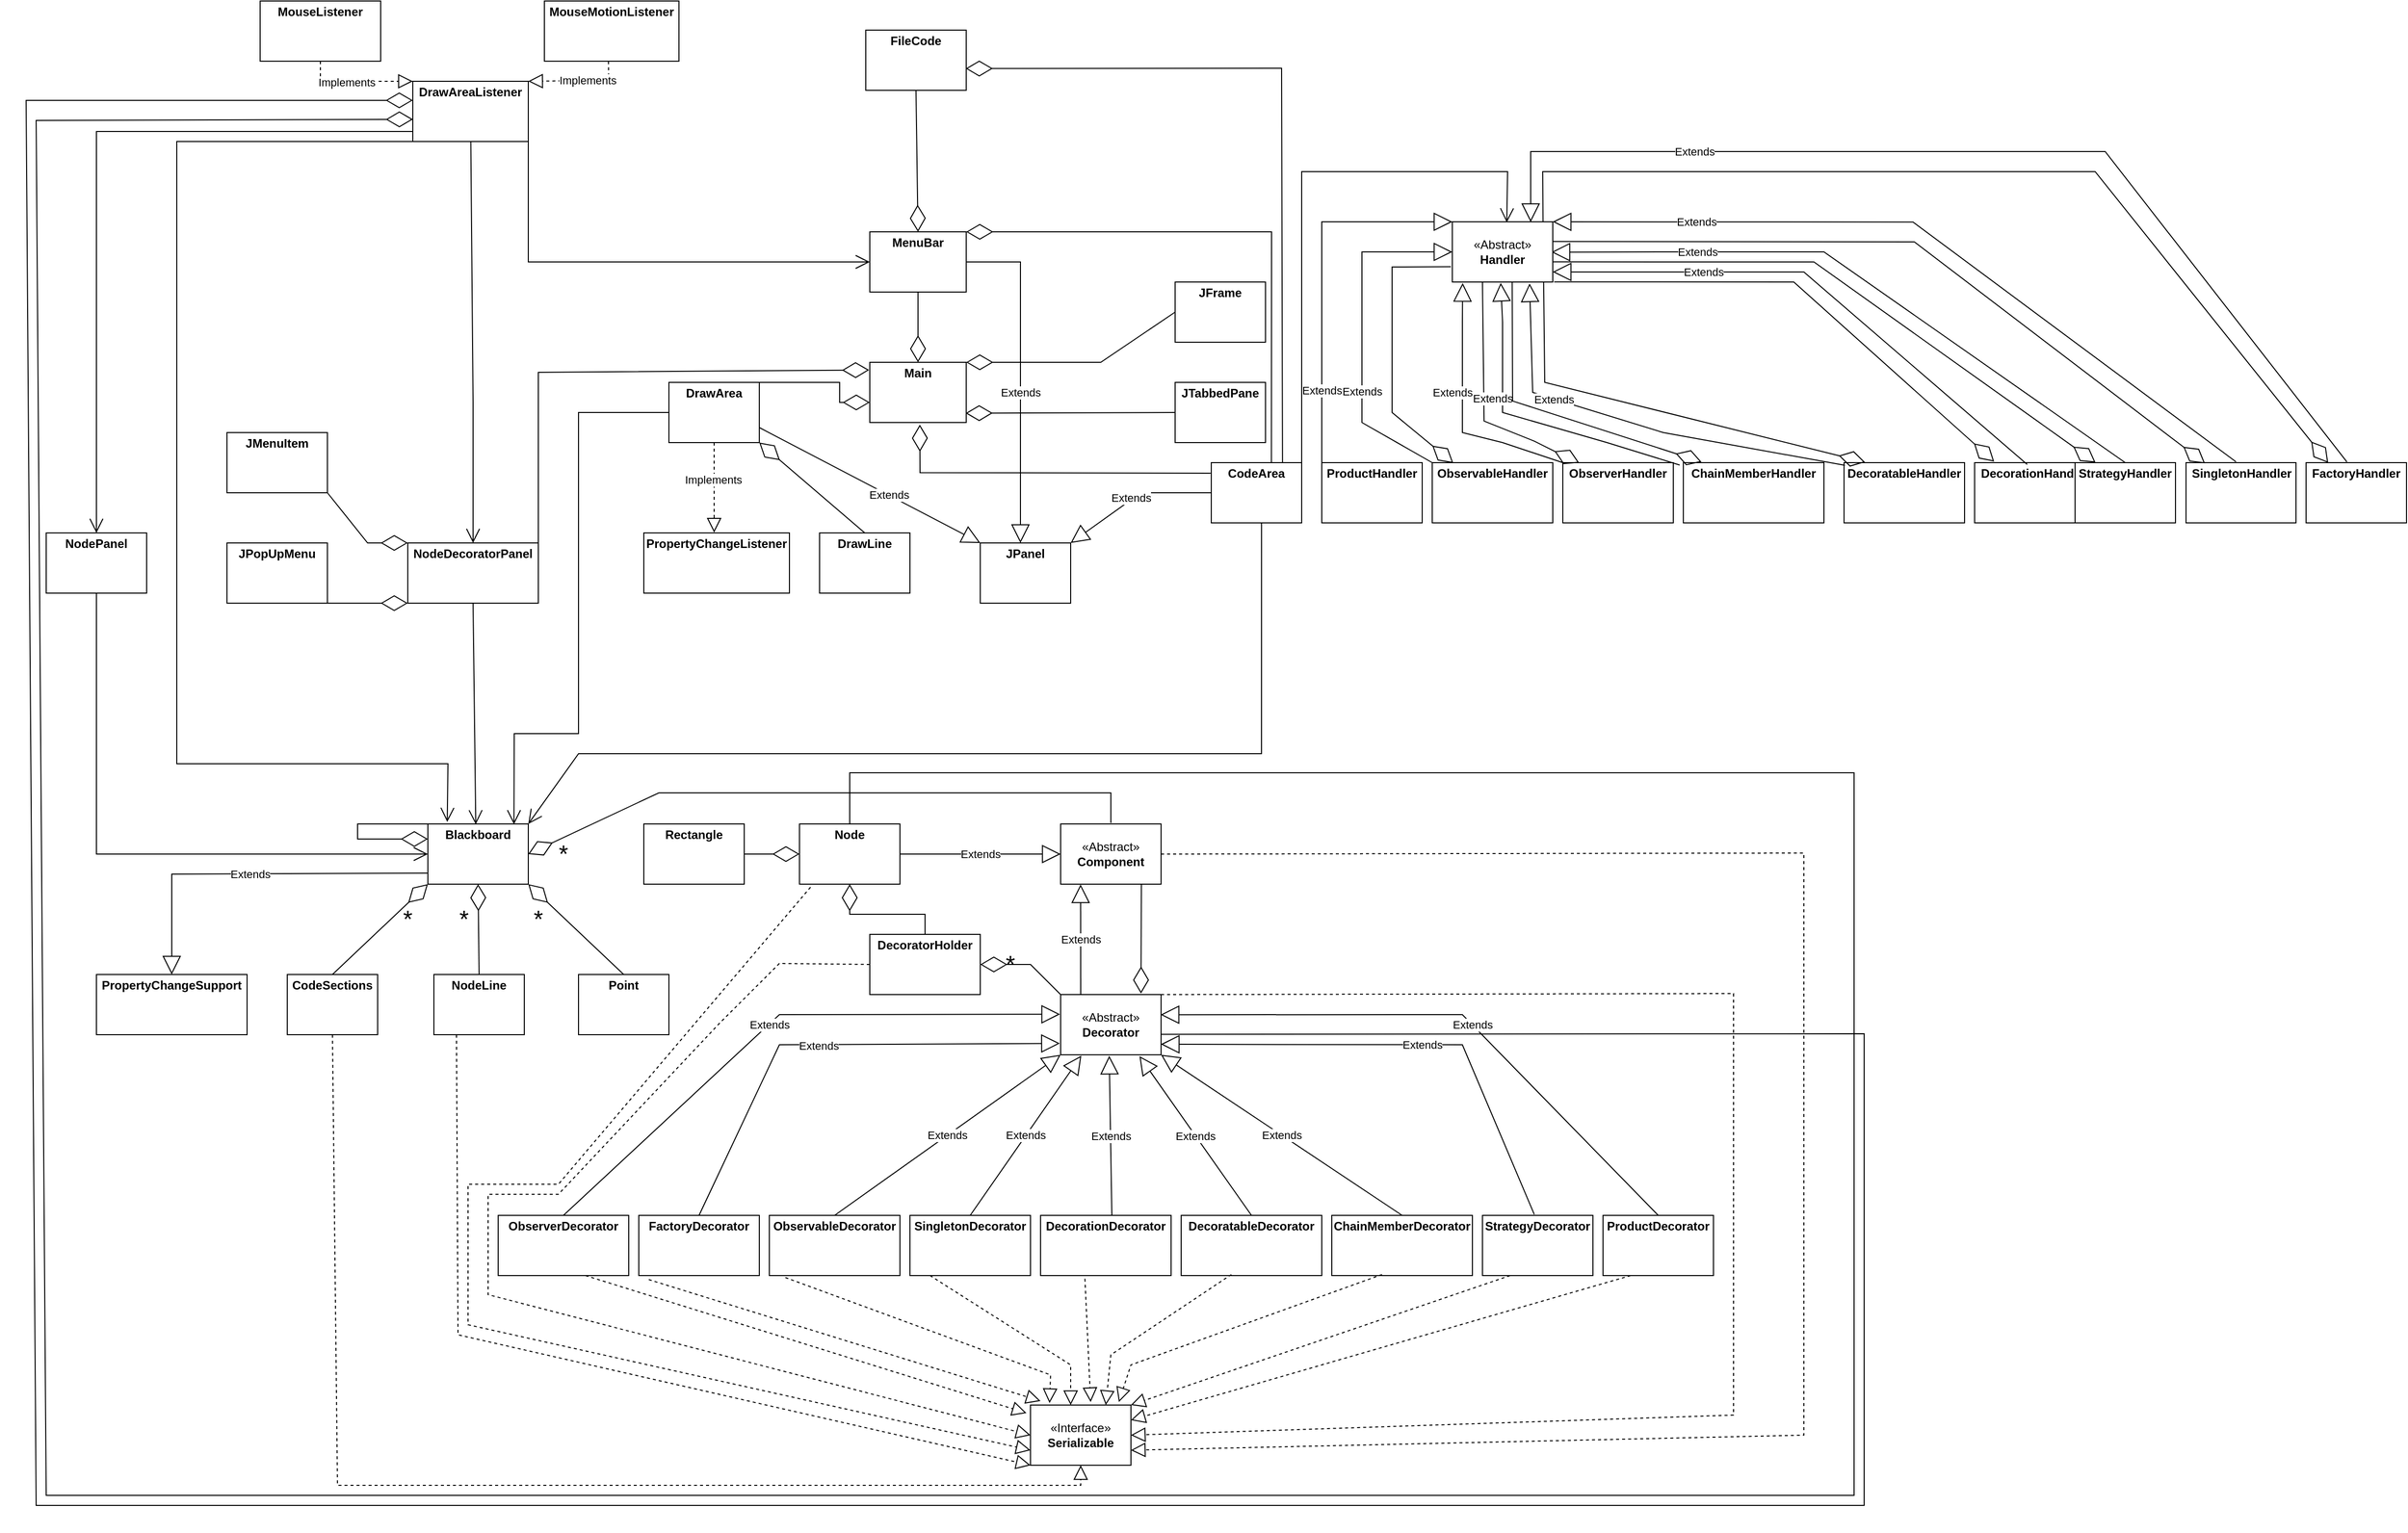 <mxfile version="25.0.3">
  <diagram id="C5RBs43oDa-KdzZeNtuy" name="Page-1">
    <mxGraphModel dx="4617" dy="2786" grid="1" gridSize="10" guides="1" tooltips="1" connect="1" arrows="1" fold="1" page="1" pageScale="1" pageWidth="827" pageHeight="1169" math="0" shadow="0">
      <root>
        <mxCell id="WIyWlLk6GJQsqaUBKTNV-0" />
        <mxCell id="WIyWlLk6GJQsqaUBKTNV-1" parent="WIyWlLk6GJQsqaUBKTNV-0" />
        <mxCell id="VIlZ6i_Y9cjGdGsZTxkm-7" value="&lt;p style=&quot;margin:0px;margin-top:4px;text-align:center;&quot;&gt;&lt;b&gt;Main&lt;/b&gt;&lt;/p&gt;" style="verticalAlign=top;align=left;overflow=fill;html=1;whiteSpace=wrap;" parent="WIyWlLk6GJQsqaUBKTNV-1" vertex="1">
          <mxGeometry x="10" y="11" width="96" height="60" as="geometry" />
        </mxCell>
        <mxCell id="VIlZ6i_Y9cjGdGsZTxkm-8" value="&lt;p style=&quot;margin:0px;margin-top:4px;text-align:center;&quot;&gt;&lt;b&gt;DrawArea&lt;/b&gt;&lt;/p&gt;" style="verticalAlign=top;align=left;overflow=fill;html=1;whiteSpace=wrap;" parent="WIyWlLk6GJQsqaUBKTNV-1" vertex="1">
          <mxGeometry x="-190" y="31" width="90" height="60" as="geometry" />
        </mxCell>
        <mxCell id="VIlZ6i_Y9cjGdGsZTxkm-9" value="&lt;p style=&quot;margin:0px;margin-top:4px;text-align:center;&quot;&gt;&lt;b&gt;DrawAreaListener&lt;/b&gt;&lt;/p&gt;" style="verticalAlign=top;align=left;overflow=fill;html=1;whiteSpace=wrap;" parent="WIyWlLk6GJQsqaUBKTNV-1" vertex="1">
          <mxGeometry x="-445" y="-269" width="115" height="60" as="geometry" />
        </mxCell>
        <mxCell id="VIlZ6i_Y9cjGdGsZTxkm-10" value="&lt;p style=&quot;margin:0px;margin-top:4px;text-align:center;&quot;&gt;&lt;b&gt;Blackboard&lt;/b&gt;&lt;/p&gt;" style="verticalAlign=top;align=left;overflow=fill;html=1;whiteSpace=wrap;" parent="WIyWlLk6GJQsqaUBKTNV-1" vertex="1">
          <mxGeometry x="-430" y="471" width="100" height="60" as="geometry" />
        </mxCell>
        <mxCell id="VIlZ6i_Y9cjGdGsZTxkm-11" value="&lt;p style=&quot;margin:0px;margin-top:4px;text-align:center;&quot;&gt;&lt;b&gt;Node&lt;/b&gt;&lt;/p&gt;" style="verticalAlign=top;align=left;overflow=fill;html=1;whiteSpace=wrap;" parent="WIyWlLk6GJQsqaUBKTNV-1" vertex="1">
          <mxGeometry x="-60" y="471" width="100" height="60" as="geometry" />
        </mxCell>
        <mxCell id="VIlZ6i_Y9cjGdGsZTxkm-16" value="«Abstract»&lt;br&gt;&lt;b&gt;Component&lt;/b&gt;" style="html=1;dropTarget=0;whiteSpace=wrap;" parent="WIyWlLk6GJQsqaUBKTNV-1" vertex="1">
          <mxGeometry x="200" y="471" width="100" height="60" as="geometry" />
        </mxCell>
        <mxCell id="VIlZ6i_Y9cjGdGsZTxkm-18" value="«Abstract»&lt;br&gt;&lt;b&gt;Decorator&lt;/b&gt;" style="html=1;dropTarget=0;whiteSpace=wrap;" parent="WIyWlLk6GJQsqaUBKTNV-1" vertex="1">
          <mxGeometry x="200" y="641" width="100" height="60" as="geometry" />
        </mxCell>
        <mxCell id="VIlZ6i_Y9cjGdGsZTxkm-22" value="Extends" style="endArrow=block;endSize=16;endFill=0;html=1;rounded=0;entryX=0;entryY=0.5;entryDx=0;entryDy=0;exitX=1;exitY=0.5;exitDx=0;exitDy=0;" parent="WIyWlLk6GJQsqaUBKTNV-1" source="VIlZ6i_Y9cjGdGsZTxkm-11" target="VIlZ6i_Y9cjGdGsZTxkm-16" edge="1">
          <mxGeometry width="160" relative="1" as="geometry">
            <mxPoint x="2" y="441" as="sourcePoint" />
            <mxPoint x="194" y="502.98" as="targetPoint" />
          </mxGeometry>
        </mxCell>
        <mxCell id="VIlZ6i_Y9cjGdGsZTxkm-23" value="Extends" style="endArrow=block;endSize=16;endFill=0;html=1;rounded=0;entryX=0.199;entryY=1.005;entryDx=0;entryDy=0;entryPerimeter=0;exitX=0.2;exitY=0;exitDx=0;exitDy=0;exitPerimeter=0;" parent="WIyWlLk6GJQsqaUBKTNV-1" source="VIlZ6i_Y9cjGdGsZTxkm-18" target="VIlZ6i_Y9cjGdGsZTxkm-16" edge="1">
          <mxGeometry width="160" relative="1" as="geometry">
            <mxPoint x="220" y="621" as="sourcePoint" />
            <mxPoint x="209" y="531" as="targetPoint" />
            <Array as="points" />
          </mxGeometry>
        </mxCell>
        <mxCell id="VIlZ6i_Y9cjGdGsZTxkm-25" value="" style="endArrow=diamondThin;endFill=0;endSize=24;html=1;rounded=0;exitX=0.804;exitY=1.005;exitDx=0;exitDy=0;exitPerimeter=0;" parent="WIyWlLk6GJQsqaUBKTNV-1" source="VIlZ6i_Y9cjGdGsZTxkm-16" edge="1">
          <mxGeometry width="160" relative="1" as="geometry">
            <mxPoint x="160" y="311" as="sourcePoint" />
            <mxPoint x="280" y="640" as="targetPoint" />
            <Array as="points" />
          </mxGeometry>
        </mxCell>
        <mxCell id="VIlZ6i_Y9cjGdGsZTxkm-28" value="&lt;p style=&quot;margin:0px;margin-top:4px;text-align:center;&quot;&gt;&lt;b&gt;ObserverDecorator&lt;/b&gt;&lt;/p&gt;" style="verticalAlign=top;align=left;overflow=fill;html=1;whiteSpace=wrap;" parent="WIyWlLk6GJQsqaUBKTNV-1" vertex="1">
          <mxGeometry x="-360" y="861" width="130" height="60" as="geometry" />
        </mxCell>
        <mxCell id="VIlZ6i_Y9cjGdGsZTxkm-29" value="&lt;p style=&quot;margin:0px;margin-top:4px;text-align:center;&quot;&gt;&lt;b&gt;FactoryDecorator&lt;/b&gt;&lt;/p&gt;" style="verticalAlign=top;align=left;overflow=fill;html=1;whiteSpace=wrap;" parent="WIyWlLk6GJQsqaUBKTNV-1" vertex="1">
          <mxGeometry x="-220" y="861" width="120" height="60" as="geometry" />
        </mxCell>
        <mxCell id="VIlZ6i_Y9cjGdGsZTxkm-30" value="&lt;p style=&quot;margin:0px;margin-top:4px;text-align:center;&quot;&gt;&lt;b&gt;ObservableDecorator&lt;/b&gt;&lt;/p&gt;" style="verticalAlign=top;align=left;overflow=fill;html=1;whiteSpace=wrap;" parent="WIyWlLk6GJQsqaUBKTNV-1" vertex="1">
          <mxGeometry x="-90" y="861" width="130" height="60" as="geometry" />
        </mxCell>
        <mxCell id="VIlZ6i_Y9cjGdGsZTxkm-31" value="Extends" style="endArrow=block;endSize=16;endFill=0;html=1;rounded=0;entryX=-0.006;entryY=0.327;entryDx=0;entryDy=0;exitX=0.5;exitY=0;exitDx=0;exitDy=0;entryPerimeter=0;" parent="WIyWlLk6GJQsqaUBKTNV-1" source="VIlZ6i_Y9cjGdGsZTxkm-28" target="VIlZ6i_Y9cjGdGsZTxkm-18" edge="1">
          <mxGeometry x="-0.025" y="-1" width="160" relative="1" as="geometry">
            <mxPoint x="-248" y="826" as="sourcePoint" />
            <mxPoint x="190" y="661" as="targetPoint" />
            <Array as="points">
              <mxPoint x="-80" y="661" />
            </Array>
            <mxPoint as="offset" />
          </mxGeometry>
        </mxCell>
        <mxCell id="VIlZ6i_Y9cjGdGsZTxkm-33" value="Extends" style="endArrow=block;endSize=16;endFill=0;html=1;rounded=0;exitX=0.5;exitY=0;exitDx=0;exitDy=0;entryX=-0.008;entryY=0.811;entryDx=0;entryDy=0;entryPerimeter=0;" parent="WIyWlLk6GJQsqaUBKTNV-1" source="VIlZ6i_Y9cjGdGsZTxkm-29" target="VIlZ6i_Y9cjGdGsZTxkm-18" edge="1">
          <mxGeometry x="-0.027" y="-1" width="160" relative="1" as="geometry">
            <mxPoint x="-110" y="851" as="sourcePoint" />
            <mxPoint x="190" y="691" as="targetPoint" />
            <mxPoint as="offset" />
            <Array as="points">
              <mxPoint x="-80" y="691" />
            </Array>
          </mxGeometry>
        </mxCell>
        <mxCell id="VIlZ6i_Y9cjGdGsZTxkm-34" value="Extends" style="endArrow=block;endSize=16;endFill=0;html=1;rounded=0;entryX=0;entryY=1;entryDx=0;entryDy=0;exitX=0.5;exitY=0;exitDx=0;exitDy=0;" parent="WIyWlLk6GJQsqaUBKTNV-1" source="VIlZ6i_Y9cjGdGsZTxkm-30" target="VIlZ6i_Y9cjGdGsZTxkm-18" edge="1">
          <mxGeometry width="160" relative="1" as="geometry">
            <mxPoint x="-76" y="858.96" as="sourcePoint" />
            <mxPoint x="190" y="711" as="targetPoint" />
            <mxPoint as="offset" />
          </mxGeometry>
        </mxCell>
        <mxCell id="VIlZ6i_Y9cjGdGsZTxkm-35" value="&lt;p style=&quot;margin:0px;margin-top:4px;text-align:center;&quot;&gt;&lt;b&gt;SingletonDecorator&lt;/b&gt;&lt;/p&gt;&lt;p style=&quot;margin:0px;margin-top:4px;text-align:center;&quot;&gt;&lt;b&gt;&lt;br&gt;&lt;/b&gt;&lt;/p&gt;" style="verticalAlign=top;align=left;overflow=fill;html=1;whiteSpace=wrap;" parent="WIyWlLk6GJQsqaUBKTNV-1" vertex="1">
          <mxGeometry x="50" y="861" width="120" height="60" as="geometry" />
        </mxCell>
        <mxCell id="VIlZ6i_Y9cjGdGsZTxkm-36" value="&lt;p style=&quot;margin:0px;margin-top:4px;text-align:center;&quot;&gt;&lt;b&gt;DecorationDecorator&lt;/b&gt;&lt;/p&gt;" style="verticalAlign=top;align=left;overflow=fill;html=1;whiteSpace=wrap;" parent="WIyWlLk6GJQsqaUBKTNV-1" vertex="1">
          <mxGeometry x="180" y="861" width="130" height="60" as="geometry" />
        </mxCell>
        <mxCell id="VIlZ6i_Y9cjGdGsZTxkm-37" value="&lt;p style=&quot;margin:0px;margin-top:4px;text-align:center;&quot;&gt;&lt;b&gt;DecoratableDecorator&lt;/b&gt;&lt;/p&gt;" style="verticalAlign=top;align=left;overflow=fill;html=1;whiteSpace=wrap;" parent="WIyWlLk6GJQsqaUBKTNV-1" vertex="1">
          <mxGeometry x="320" y="861" width="140" height="60" as="geometry" />
        </mxCell>
        <mxCell id="VIlZ6i_Y9cjGdGsZTxkm-38" value="&lt;p style=&quot;margin:0px;margin-top:4px;text-align:center;&quot;&gt;&lt;b&gt;ChainMemberDecorator&lt;/b&gt;&lt;/p&gt;" style="verticalAlign=top;align=left;overflow=fill;html=1;whiteSpace=wrap;" parent="WIyWlLk6GJQsqaUBKTNV-1" vertex="1">
          <mxGeometry x="470" y="861" width="140" height="60" as="geometry" />
        </mxCell>
        <mxCell id="VIlZ6i_Y9cjGdGsZTxkm-39" value="&lt;p style=&quot;margin:0px;margin-top:4px;text-align:center;&quot;&gt;&lt;b&gt;StrategyDecorator&lt;/b&gt;&lt;/p&gt;" style="verticalAlign=top;align=left;overflow=fill;html=1;whiteSpace=wrap;" parent="WIyWlLk6GJQsqaUBKTNV-1" vertex="1">
          <mxGeometry x="620" y="861" width="110" height="60" as="geometry" />
        </mxCell>
        <mxCell id="VIlZ6i_Y9cjGdGsZTxkm-40" value="&lt;p style=&quot;margin:0px;margin-top:4px;text-align:center;&quot;&gt;&lt;b&gt;ProductDecorator&lt;/b&gt;&lt;/p&gt;" style="verticalAlign=top;align=left;overflow=fill;html=1;whiteSpace=wrap;" parent="WIyWlLk6GJQsqaUBKTNV-1" vertex="1">
          <mxGeometry x="740" y="861" width="110" height="60" as="geometry" />
        </mxCell>
        <mxCell id="VIlZ6i_Y9cjGdGsZTxkm-41" value="Extends" style="endArrow=block;endSize=16;endFill=0;html=1;rounded=0;entryX=0.206;entryY=1.015;entryDx=0;entryDy=0;entryPerimeter=0;exitX=0.5;exitY=0;exitDx=0;exitDy=0;" parent="WIyWlLk6GJQsqaUBKTNV-1" source="VIlZ6i_Y9cjGdGsZTxkm-35" target="VIlZ6i_Y9cjGdGsZTxkm-18" edge="1">
          <mxGeometry width="160" relative="1" as="geometry">
            <mxPoint x="110" y="501" as="sourcePoint" />
            <mxPoint x="160" y="451.5" as="targetPoint" />
          </mxGeometry>
        </mxCell>
        <mxCell id="VIlZ6i_Y9cjGdGsZTxkm-42" value="Extends" style="endArrow=block;endSize=16;endFill=0;html=1;rounded=0;entryX=0.484;entryY=1.017;entryDx=0;entryDy=0;entryPerimeter=0;" parent="WIyWlLk6GJQsqaUBKTNV-1" target="VIlZ6i_Y9cjGdGsZTxkm-18" edge="1">
          <mxGeometry width="160" relative="1" as="geometry">
            <mxPoint x="251" y="861" as="sourcePoint" />
            <mxPoint x="250" y="711" as="targetPoint" />
          </mxGeometry>
        </mxCell>
        <mxCell id="VIlZ6i_Y9cjGdGsZTxkm-43" value="Extends" style="endArrow=block;endSize=16;endFill=0;html=1;rounded=0;entryX=0.785;entryY=1.023;entryDx=0;entryDy=0;exitX=0.5;exitY=0;exitDx=0;exitDy=0;entryPerimeter=0;" parent="WIyWlLk6GJQsqaUBKTNV-1" source="VIlZ6i_Y9cjGdGsZTxkm-37" target="VIlZ6i_Y9cjGdGsZTxkm-18" edge="1">
          <mxGeometry width="160" relative="1" as="geometry">
            <mxPoint x="352" y="861" as="sourcePoint" />
            <mxPoint x="260" y="712.02" as="targetPoint" />
          </mxGeometry>
        </mxCell>
        <mxCell id="VIlZ6i_Y9cjGdGsZTxkm-45" value="Extends" style="endArrow=block;endSize=16;endFill=0;html=1;rounded=0;exitX=0.5;exitY=0;exitDx=0;exitDy=0;entryX=1;entryY=1;entryDx=0;entryDy=0;" parent="WIyWlLk6GJQsqaUBKTNV-1" source="VIlZ6i_Y9cjGdGsZTxkm-38" target="VIlZ6i_Y9cjGdGsZTxkm-18" edge="1">
          <mxGeometry width="160" relative="1" as="geometry">
            <mxPoint x="370" y="460.5" as="sourcePoint" />
            <mxPoint x="300" y="701" as="targetPoint" />
          </mxGeometry>
        </mxCell>
        <mxCell id="VIlZ6i_Y9cjGdGsZTxkm-46" value="Extends" style="endArrow=block;endSize=16;endFill=0;html=1;rounded=0;entryX=0.998;entryY=0.825;entryDx=0;entryDy=0;exitX=0.469;exitY=-0.015;exitDx=0;exitDy=0;entryPerimeter=0;exitPerimeter=0;" parent="WIyWlLk6GJQsqaUBKTNV-1" source="VIlZ6i_Y9cjGdGsZTxkm-39" target="VIlZ6i_Y9cjGdGsZTxkm-18" edge="1">
          <mxGeometry x="-0.076" width="160" relative="1" as="geometry">
            <mxPoint x="610" y="871" as="sourcePoint" />
            <mxPoint x="290" y="691" as="targetPoint" />
            <Array as="points">
              <mxPoint x="600" y="691" />
            </Array>
            <mxPoint as="offset" />
          </mxGeometry>
        </mxCell>
        <mxCell id="VIlZ6i_Y9cjGdGsZTxkm-47" value="Extends" style="endArrow=block;endSize=16;endFill=0;html=1;rounded=0;entryX=0.996;entryY=0.335;entryDx=0;entryDy=0;exitX=0.5;exitY=0;exitDx=0;exitDy=0;entryPerimeter=0;" parent="WIyWlLk6GJQsqaUBKTNV-1" source="VIlZ6i_Y9cjGdGsZTxkm-40" target="VIlZ6i_Y9cjGdGsZTxkm-18" edge="1">
          <mxGeometry x="-0.085" width="160" relative="1" as="geometry">
            <mxPoint x="390" y="480.5" as="sourcePoint" />
            <mxPoint x="550" y="480.5" as="targetPoint" />
            <Array as="points">
              <mxPoint x="600" y="661" />
            </Array>
            <mxPoint as="offset" />
          </mxGeometry>
        </mxCell>
        <mxCell id="VIlZ6i_Y9cjGdGsZTxkm-51" value="" style="endArrow=diamondThin;endFill=0;endSize=24;html=1;rounded=0;exitX=0;exitY=0;exitDx=0;exitDy=0;entryX=0;entryY=0.25;entryDx=0;entryDy=0;" parent="WIyWlLk6GJQsqaUBKTNV-1" source="VIlZ6i_Y9cjGdGsZTxkm-10" target="VIlZ6i_Y9cjGdGsZTxkm-10" edge="1">
          <mxGeometry width="160" relative="1" as="geometry">
            <mxPoint x="-589" y="71" as="sourcePoint" />
            <mxPoint x="-589" y="101" as="targetPoint" />
            <Array as="points">
              <mxPoint x="-500" y="471" />
              <mxPoint x="-500" y="486" />
            </Array>
          </mxGeometry>
        </mxCell>
        <mxCell id="VIlZ6i_Y9cjGdGsZTxkm-55" value="" style="endArrow=diamondThin;endFill=0;endSize=24;html=1;rounded=0;entryX=1;entryY=0.5;entryDx=0;entryDy=0;" parent="WIyWlLk6GJQsqaUBKTNV-1" target="VIlZ6i_Y9cjGdGsZTxkm-10" edge="1">
          <mxGeometry width="160" relative="1" as="geometry">
            <mxPoint x="250" y="470" as="sourcePoint" />
            <mxPoint x="-240" y="481" as="targetPoint" />
            <Array as="points">
              <mxPoint x="250" y="440" />
              <mxPoint x="-200" y="440" />
            </Array>
          </mxGeometry>
        </mxCell>
        <mxCell id="VIlZ6i_Y9cjGdGsZTxkm-56" value="&lt;p style=&quot;margin:0px;margin-top:4px;text-align:center;&quot;&gt;&lt;b&gt;NodePanel&lt;/b&gt;&lt;/p&gt;" style="verticalAlign=top;align=left;overflow=fill;html=1;whiteSpace=wrap;" parent="WIyWlLk6GJQsqaUBKTNV-1" vertex="1">
          <mxGeometry x="-810" y="181" width="100" height="60" as="geometry" />
        </mxCell>
        <mxCell id="VIlZ6i_Y9cjGdGsZTxkm-58" value="" style="endArrow=open;endFill=1;endSize=12;html=1;rounded=0;exitX=0.003;exitY=0.833;exitDx=0;exitDy=0;entryX=0.5;entryY=0;entryDx=0;entryDy=0;exitPerimeter=0;" parent="WIyWlLk6GJQsqaUBKTNV-1" source="VIlZ6i_Y9cjGdGsZTxkm-9" target="VIlZ6i_Y9cjGdGsZTxkm-56" edge="1">
          <mxGeometry width="160" relative="1" as="geometry">
            <mxPoint x="-455" y="-139" as="sourcePoint" />
            <mxPoint x="-355" y="-139" as="targetPoint" />
            <Array as="points">
              <mxPoint x="-760" y="-219" />
            </Array>
          </mxGeometry>
        </mxCell>
        <mxCell id="VIlZ6i_Y9cjGdGsZTxkm-59" value="" style="endArrow=open;endFill=1;endSize=12;html=1;rounded=0;exitX=0;exitY=1;exitDx=0;exitDy=0;entryX=0.193;entryY=-0.033;entryDx=0;entryDy=0;entryPerimeter=0;" parent="WIyWlLk6GJQsqaUBKTNV-1" source="VIlZ6i_Y9cjGdGsZTxkm-9" target="VIlZ6i_Y9cjGdGsZTxkm-10" edge="1">
          <mxGeometry width="160" relative="1" as="geometry">
            <mxPoint x="-420" y="-44" as="sourcePoint" />
            <mxPoint x="-420" y="466" as="targetPoint" />
            <Array as="points">
              <mxPoint x="-680" y="-209" />
              <mxPoint x="-680" y="191" />
              <mxPoint x="-680" y="411" />
              <mxPoint x="-410" y="411" />
            </Array>
          </mxGeometry>
        </mxCell>
        <mxCell id="VIlZ6i_Y9cjGdGsZTxkm-62" value="" style="endArrow=open;endFill=1;endSize=12;html=1;rounded=0;exitX=0;exitY=0.5;exitDx=0;exitDy=0;entryX=0.857;entryY=0.006;entryDx=0;entryDy=0;entryPerimeter=0;" parent="WIyWlLk6GJQsqaUBKTNV-1" source="VIlZ6i_Y9cjGdGsZTxkm-8" target="VIlZ6i_Y9cjGdGsZTxkm-10" edge="1">
          <mxGeometry width="160" relative="1" as="geometry">
            <mxPoint x="-690" y="41" as="sourcePoint" />
            <mxPoint x="-330" y="471" as="targetPoint" />
            <Array as="points">
              <mxPoint x="-280" y="61" />
              <mxPoint x="-280" y="381" />
              <mxPoint x="-344" y="381" />
            </Array>
          </mxGeometry>
        </mxCell>
        <mxCell id="VIlZ6i_Y9cjGdGsZTxkm-71" value="" style="endArrow=open;endFill=1;endSize=12;html=1;rounded=0;exitX=0.5;exitY=1;exitDx=0;exitDy=0;entryX=0;entryY=0.5;entryDx=0;entryDy=0;" parent="WIyWlLk6GJQsqaUBKTNV-1" source="VIlZ6i_Y9cjGdGsZTxkm-56" target="VIlZ6i_Y9cjGdGsZTxkm-10" edge="1">
          <mxGeometry width="160" relative="1" as="geometry">
            <mxPoint x="-100" y="-159" as="sourcePoint" />
            <mxPoint x="-640" y="541" as="targetPoint" />
            <Array as="points">
              <mxPoint x="-760" y="501" />
            </Array>
          </mxGeometry>
        </mxCell>
        <mxCell id="VIlZ6i_Y9cjGdGsZTxkm-72" value="&lt;p style=&quot;margin:0px;margin-top:4px;text-align:center;&quot;&gt;&lt;b&gt;NodeDecoratorPanel&lt;/b&gt;&lt;/p&gt;" style="verticalAlign=top;align=left;overflow=fill;html=1;whiteSpace=wrap;" parent="WIyWlLk6GJQsqaUBKTNV-1" vertex="1">
          <mxGeometry x="-450" y="191" width="130" height="60" as="geometry" />
        </mxCell>
        <mxCell id="VIlZ6i_Y9cjGdGsZTxkm-73" value="" style="endArrow=open;endFill=1;endSize=12;html=1;rounded=0;entryX=0.477;entryY=0.006;entryDx=0;entryDy=0;exitX=0.5;exitY=1;exitDx=0;exitDy=0;entryPerimeter=0;" parent="WIyWlLk6GJQsqaUBKTNV-1" source="VIlZ6i_Y9cjGdGsZTxkm-72" target="VIlZ6i_Y9cjGdGsZTxkm-10" edge="1">
          <mxGeometry width="160" relative="1" as="geometry">
            <mxPoint x="-529" y="191" as="sourcePoint" />
            <mxPoint x="-429" y="471" as="targetPoint" />
            <Array as="points" />
          </mxGeometry>
        </mxCell>
        <mxCell id="VIlZ6i_Y9cjGdGsZTxkm-74" value="" style="endArrow=open;endFill=1;endSize=12;html=1;rounded=0;entryX=0.5;entryY=0;entryDx=0;entryDy=0;" parent="WIyWlLk6GJQsqaUBKTNV-1" source="VIlZ6i_Y9cjGdGsZTxkm-9" target="VIlZ6i_Y9cjGdGsZTxkm-72" edge="1">
          <mxGeometry width="160" relative="1" as="geometry">
            <mxPoint x="-533" y="-259" as="sourcePoint" />
            <mxPoint x="-373" y="-259" as="targetPoint" />
            <Array as="points">
              <mxPoint x="-385" y="51" />
            </Array>
          </mxGeometry>
        </mxCell>
        <mxCell id="VIlZ6i_Y9cjGdGsZTxkm-79" value="&lt;p style=&quot;margin:0px;margin-top:4px;text-align:center;&quot;&gt;&lt;b&gt;MenuBar&lt;/b&gt;&lt;/p&gt;" style="verticalAlign=top;align=left;overflow=fill;html=1;whiteSpace=wrap;" parent="WIyWlLk6GJQsqaUBKTNV-1" vertex="1">
          <mxGeometry x="10" y="-119" width="96" height="60" as="geometry" />
        </mxCell>
        <mxCell id="VIlZ6i_Y9cjGdGsZTxkm-81" value="" style="endArrow=open;endFill=1;endSize=12;html=1;rounded=0;entryX=0;entryY=0.5;entryDx=0;entryDy=0;exitX=1;exitY=1;exitDx=0;exitDy=0;" parent="WIyWlLk6GJQsqaUBKTNV-1" source="VIlZ6i_Y9cjGdGsZTxkm-9" target="VIlZ6i_Y9cjGdGsZTxkm-79" edge="1">
          <mxGeometry width="160" relative="1" as="geometry">
            <mxPoint x="-130" y="-329" as="sourcePoint" />
            <mxPoint x="60" y="-159" as="targetPoint" />
            <Array as="points">
              <mxPoint x="-330" y="-89" />
            </Array>
          </mxGeometry>
        </mxCell>
        <mxCell id="VIlZ6i_Y9cjGdGsZTxkm-82" value="&lt;p style=&quot;margin:0px;margin-top:4px;text-align:center;&quot;&gt;&lt;b&gt;CodeArea&lt;/b&gt;&lt;/p&gt;" style="verticalAlign=top;align=left;overflow=fill;html=1;whiteSpace=wrap;" parent="WIyWlLk6GJQsqaUBKTNV-1" vertex="1">
          <mxGeometry x="350" y="111" width="90" height="60" as="geometry" />
        </mxCell>
        <mxCell id="VIlZ6i_Y9cjGdGsZTxkm-83" value="" style="endArrow=diamondThin;endFill=0;endSize=24;html=1;rounded=0;entryX=0;entryY=0.833;entryDx=0;entryDy=0;exitX=1;exitY=0;exitDx=0;exitDy=0;entryPerimeter=0;" parent="WIyWlLk6GJQsqaUBKTNV-1" source="VIlZ6i_Y9cjGdGsZTxkm-8" edge="1">
          <mxGeometry width="160" relative="1" as="geometry">
            <mxPoint x="-100" y="51.02" as="sourcePoint" />
            <mxPoint x="10" y="51.0" as="targetPoint" />
            <Array as="points">
              <mxPoint x="-20" y="31" />
              <mxPoint x="-20" y="51" />
            </Array>
          </mxGeometry>
        </mxCell>
        <mxCell id="VIlZ6i_Y9cjGdGsZTxkm-85" value="" style="endArrow=diamondThin;endFill=0;endSize=24;html=1;rounded=0;exitX=-0.007;exitY=0.175;exitDx=0;exitDy=0;entryX=0.519;entryY=1.035;entryDx=0;entryDy=0;entryPerimeter=0;exitPerimeter=0;" parent="WIyWlLk6GJQsqaUBKTNV-1" source="VIlZ6i_Y9cjGdGsZTxkm-82" target="VIlZ6i_Y9cjGdGsZTxkm-7" edge="1">
          <mxGeometry width="160" relative="1" as="geometry">
            <mxPoint x="353" y="101" as="sourcePoint" />
            <mxPoint x="108" y="61" as="targetPoint" />
            <Array as="points">
              <mxPoint x="60" y="121" />
            </Array>
          </mxGeometry>
        </mxCell>
        <mxCell id="VIlZ6i_Y9cjGdGsZTxkm-86" value="&lt;p style=&quot;margin:0px;margin-top:4px;text-align:center;&quot;&gt;&lt;b&gt;JTabbedPane&lt;/b&gt;&lt;/p&gt;" style="verticalAlign=top;align=left;overflow=fill;html=1;whiteSpace=wrap;" parent="WIyWlLk6GJQsqaUBKTNV-1" vertex="1">
          <mxGeometry x="314" y="31" width="90" height="60" as="geometry" />
        </mxCell>
        <mxCell id="VIlZ6i_Y9cjGdGsZTxkm-87" value="" style="endArrow=diamondThin;endFill=0;endSize=24;html=1;rounded=0;exitX=0;exitY=0.5;exitDx=0;exitDy=0;entryX=0.994;entryY=0.845;entryDx=0;entryDy=0;entryPerimeter=0;" parent="WIyWlLk6GJQsqaUBKTNV-1" source="VIlZ6i_Y9cjGdGsZTxkm-86" target="VIlZ6i_Y9cjGdGsZTxkm-7" edge="1">
          <mxGeometry width="160" relative="1" as="geometry">
            <mxPoint x="204" y="-69" as="sourcePoint" />
            <mxPoint x="108" y="41" as="targetPoint" />
          </mxGeometry>
        </mxCell>
        <mxCell id="VIlZ6i_Y9cjGdGsZTxkm-89" value="" style="endArrow=open;endFill=1;endSize=12;html=1;rounded=0;exitX=0.556;exitY=1;exitDx=0;exitDy=0;exitPerimeter=0;" parent="WIyWlLk6GJQsqaUBKTNV-1" source="VIlZ6i_Y9cjGdGsZTxkm-82" edge="1">
          <mxGeometry width="160" relative="1" as="geometry">
            <mxPoint x="450" y="311" as="sourcePoint" />
            <mxPoint x="-330" y="471" as="targetPoint" />
            <Array as="points">
              <mxPoint x="400" y="401" />
              <mxPoint x="-280" y="401" />
            </Array>
          </mxGeometry>
        </mxCell>
        <mxCell id="gYxHMhcM7wOQvJTv5Ihb-0" value="" style="endArrow=diamondThin;endFill=0;endSize=24;html=1;rounded=0;entryX=0.5;entryY=0;entryDx=0;entryDy=0;exitX=0.5;exitY=1;exitDx=0;exitDy=0;" parent="WIyWlLk6GJQsqaUBKTNV-1" source="VIlZ6i_Y9cjGdGsZTxkm-79" target="VIlZ6i_Y9cjGdGsZTxkm-7" edge="1">
          <mxGeometry width="160" relative="1" as="geometry">
            <mxPoint x="163" y="-129" as="sourcePoint" />
            <mxPoint x="60" y="11" as="targetPoint" />
          </mxGeometry>
        </mxCell>
        <mxCell id="gYxHMhcM7wOQvJTv5Ihb-1" value="" style="endArrow=diamondThin;endFill=0;endSize=24;html=1;rounded=0;entryX=-0.007;entryY=0.128;entryDx=0;entryDy=0;exitX=1;exitY=0;exitDx=0;exitDy=0;entryPerimeter=0;" parent="WIyWlLk6GJQsqaUBKTNV-1" source="VIlZ6i_Y9cjGdGsZTxkm-72" target="VIlZ6i_Y9cjGdGsZTxkm-7" edge="1">
          <mxGeometry width="160" relative="1" as="geometry">
            <mxPoint x="-210" y="-9" as="sourcePoint" />
            <mxPoint x="10" y="10" as="targetPoint" />
            <Array as="points">
              <mxPoint x="-320" y="21" />
            </Array>
          </mxGeometry>
        </mxCell>
        <mxCell id="QWpLgpskr140SuTvupG5-3" value="" style="endArrow=open;endFill=1;endSize=12;html=1;rounded=0;exitX=1;exitY=0;exitDx=0;exitDy=0;entryX=0.542;entryY=0.011;entryDx=0;entryDy=0;entryPerimeter=0;" parent="WIyWlLk6GJQsqaUBKTNV-1" source="VIlZ6i_Y9cjGdGsZTxkm-82" target="QWpLgpskr140SuTvupG5-51" edge="1">
          <mxGeometry width="160" relative="1" as="geometry">
            <mxPoint x="404" y="111" as="sourcePoint" />
            <mxPoint x="645" y="-129" as="targetPoint" />
            <Array as="points">
              <mxPoint x="440" y="-179" />
              <mxPoint x="645" y="-179" />
            </Array>
          </mxGeometry>
        </mxCell>
        <mxCell id="QWpLgpskr140SuTvupG5-4" value="&lt;p style=&quot;margin:0px;margin-top:4px;text-align:center;&quot;&gt;&lt;b&gt;ProductHandler&lt;/b&gt;&lt;/p&gt;" style="verticalAlign=top;align=left;overflow=fill;html=1;whiteSpace=wrap;" parent="WIyWlLk6GJQsqaUBKTNV-1" vertex="1">
          <mxGeometry x="460" y="111" width="100" height="60" as="geometry" />
        </mxCell>
        <mxCell id="QWpLgpskr140SuTvupG5-6" value="Extends" style="endArrow=block;endSize=16;endFill=0;html=1;rounded=0;entryX=0;entryY=0;entryDx=0;entryDy=0;exitX=0;exitY=0;exitDx=0;exitDy=0;" parent="WIyWlLk6GJQsqaUBKTNV-1" source="QWpLgpskr140SuTvupG5-4" target="QWpLgpskr140SuTvupG5-51" edge="1">
          <mxGeometry x="-0.61" width="160" relative="1" as="geometry">
            <mxPoint x="470" y="61" as="sourcePoint" />
            <mxPoint x="599.01" y="-120.0" as="targetPoint" />
            <Array as="points">
              <mxPoint x="460" y="-129" />
            </Array>
            <mxPoint as="offset" />
          </mxGeometry>
        </mxCell>
        <mxCell id="QWpLgpskr140SuTvupG5-7" value="&lt;p style=&quot;margin:0px;margin-top:4px;text-align:center;&quot;&gt;&lt;b&gt;ObservableHandler&lt;/b&gt;&lt;/p&gt;" style="verticalAlign=top;align=left;overflow=fill;html=1;whiteSpace=wrap;" parent="WIyWlLk6GJQsqaUBKTNV-1" vertex="1">
          <mxGeometry x="570" y="111" width="120" height="60" as="geometry" />
        </mxCell>
        <mxCell id="QWpLgpskr140SuTvupG5-8" value="Extends" style="endArrow=block;endSize=16;endFill=0;html=1;rounded=0;entryX=0;entryY=0.5;entryDx=0;entryDy=0;exitX=0;exitY=0;exitDx=0;exitDy=0;" parent="WIyWlLk6GJQsqaUBKTNV-1" source="QWpLgpskr140SuTvupG5-7" target="QWpLgpskr140SuTvupG5-51" edge="1">
          <mxGeometry x="-0.341" width="160" relative="1" as="geometry">
            <mxPoint x="580" y="112" as="sourcePoint" />
            <mxPoint x="600" y="-99" as="targetPoint" />
            <Array as="points">
              <mxPoint x="500" y="71" />
              <mxPoint x="500" y="-9" />
              <mxPoint x="500" y="-99" />
            </Array>
            <mxPoint as="offset" />
          </mxGeometry>
        </mxCell>
        <mxCell id="QWpLgpskr140SuTvupG5-9" value="" style="endArrow=diamondThin;endFill=0;endSize=24;html=1;rounded=0;entryX=0.174;entryY=0.006;entryDx=0;entryDy=0;exitX=-0.014;exitY=0.745;exitDx=0;exitDy=0;exitPerimeter=0;entryPerimeter=0;" parent="WIyWlLk6GJQsqaUBKTNV-1" source="QWpLgpskr140SuTvupG5-51" target="QWpLgpskr140SuTvupG5-7" edge="1">
          <mxGeometry width="160" relative="1" as="geometry">
            <mxPoint x="600" y="-84" as="sourcePoint" />
            <mxPoint x="590" y="111" as="targetPoint" />
            <Array as="points">
              <mxPoint x="530" y="-84" />
              <mxPoint x="530" y="61" />
            </Array>
          </mxGeometry>
        </mxCell>
        <mxCell id="QWpLgpskr140SuTvupG5-10" value="&lt;p style=&quot;margin:0px;margin-top:4px;text-align:center;&quot;&gt;&lt;b&gt;ObserverHandler&lt;/b&gt;&lt;/p&gt;" style="verticalAlign=top;align=left;overflow=fill;html=1;whiteSpace=wrap;" parent="WIyWlLk6GJQsqaUBKTNV-1" vertex="1">
          <mxGeometry x="700" y="111" width="110" height="60" as="geometry" />
        </mxCell>
        <mxCell id="QWpLgpskr140SuTvupG5-11" value="Extends" style="endArrow=block;endSize=16;endFill=0;html=1;rounded=0;entryX=0.103;entryY=1.017;entryDx=0;entryDy=0;exitX=0;exitY=0;exitDx=0;exitDy=0;entryPerimeter=0;" parent="WIyWlLk6GJQsqaUBKTNV-1" source="QWpLgpskr140SuTvupG5-10" target="QWpLgpskr140SuTvupG5-51" edge="1">
          <mxGeometry x="0.136" y="10" width="160" relative="1" as="geometry">
            <mxPoint x="700" y="111" as="sourcePoint" />
            <mxPoint x="600" y="-69" as="targetPoint" />
            <Array as="points">
              <mxPoint x="640" y="91" />
              <mxPoint x="600" y="81" />
              <mxPoint x="600" y="31" />
              <mxPoint x="600" y="-29" />
            </Array>
            <mxPoint as="offset" />
          </mxGeometry>
        </mxCell>
        <mxCell id="QWpLgpskr140SuTvupG5-12" value="" style="endArrow=diamondThin;endFill=0;endSize=24;html=1;rounded=0;exitX=0.284;exitY=1.024;exitDx=0;exitDy=0;exitPerimeter=0;entryX=0.147;entryY=0.001;entryDx=0;entryDy=0;entryPerimeter=0;" parent="WIyWlLk6GJQsqaUBKTNV-1" target="QWpLgpskr140SuTvupG5-10" edge="1">
          <mxGeometry width="160" relative="1" as="geometry">
            <mxPoint x="620.0" y="-69.0" as="sourcePoint" />
            <mxPoint x="721.6" y="109.56" as="targetPoint" />
            <Array as="points">
              <mxPoint x="621.6" y="69.56" />
              <mxPoint x="671.6" y="89.56" />
              <mxPoint x="691.6" y="99.56" />
            </Array>
          </mxGeometry>
        </mxCell>
        <mxCell id="QWpLgpskr140SuTvupG5-13" value="&lt;p style=&quot;margin:0px;margin-top:4px;text-align:center;&quot;&gt;&lt;b&gt;ChainMemberHandler&lt;/b&gt;&lt;/p&gt;" style="verticalAlign=top;align=left;overflow=fill;html=1;whiteSpace=wrap;" parent="WIyWlLk6GJQsqaUBKTNV-1" vertex="1">
          <mxGeometry x="820" y="111" width="140" height="60" as="geometry" />
        </mxCell>
        <mxCell id="QWpLgpskr140SuTvupG5-14" value="Extends" style="endArrow=block;endSize=16;endFill=0;html=1;rounded=0;entryX=0.482;entryY=1.014;entryDx=0;entryDy=0;exitX=-0.026;exitY=0.039;exitDx=0;exitDy=0;entryPerimeter=0;exitPerimeter=0;" parent="WIyWlLk6GJQsqaUBKTNV-1" source="QWpLgpskr140SuTvupG5-13" target="QWpLgpskr140SuTvupG5-51" edge="1">
          <mxGeometry x="0.266" y="10" width="160" relative="1" as="geometry">
            <mxPoint x="804" y="111" as="sourcePoint" />
            <mxPoint x="638.97" y="-70.02" as="targetPoint" />
            <Array as="points">
              <mxPoint x="744" y="91" />
              <mxPoint x="640" y="61" />
              <mxPoint x="640" y="21" />
              <mxPoint x="640" y="-29" />
            </Array>
            <mxPoint as="offset" />
          </mxGeometry>
        </mxCell>
        <mxCell id="QWpLgpskr140SuTvupG5-15" value="" style="endArrow=diamondThin;endFill=0;endSize=24;html=1;rounded=0;entryX=0.129;entryY=-0.013;entryDx=0;entryDy=0;entryPerimeter=0;exitX=0.596;exitY=1.024;exitDx=0;exitDy=0;exitPerimeter=0;" parent="WIyWlLk6GJQsqaUBKTNV-1" target="QWpLgpskr140SuTvupG5-13" edge="1">
          <mxGeometry width="160" relative="1" as="geometry">
            <mxPoint x="649.6" y="-69.0" as="sourcePoint" />
            <mxPoint x="838.9" y="108.78" as="targetPoint" />
            <Array as="points">
              <mxPoint x="650" y="49.56" />
            </Array>
          </mxGeometry>
        </mxCell>
        <mxCell id="QWpLgpskr140SuTvupG5-16" value="&lt;p style=&quot;margin:0px;margin-top:4px;text-align:center;&quot;&gt;&lt;b&gt;DecoratableHandler&lt;/b&gt;&lt;/p&gt;" style="verticalAlign=top;align=left;overflow=fill;html=1;whiteSpace=wrap;" parent="WIyWlLk6GJQsqaUBKTNV-1" vertex="1">
          <mxGeometry x="980" y="111" width="120" height="60" as="geometry" />
        </mxCell>
        <mxCell id="QWpLgpskr140SuTvupG5-17" value="Extends" style="endArrow=block;endSize=16;endFill=0;html=1;rounded=0;entryX=0.769;entryY=1.024;entryDx=0;entryDy=0;exitX=0.007;exitY=0.044;exitDx=0;exitDy=0;entryPerimeter=0;exitPerimeter=0;" parent="WIyWlLk6GJQsqaUBKTNV-1" source="QWpLgpskr140SuTvupG5-16" target="QWpLgpskr140SuTvupG5-51" edge="1">
          <mxGeometry x="0.389" width="160" relative="1" as="geometry">
            <mxPoint x="845" y="111" as="sourcePoint" />
            <mxPoint x="667.5" y="-69" as="targetPoint" />
            <Array as="points">
              <mxPoint x="800" y="81" />
              <mxPoint x="670" y="41" />
            </Array>
            <mxPoint as="offset" />
          </mxGeometry>
        </mxCell>
        <mxCell id="QWpLgpskr140SuTvupG5-18" value="" style="endArrow=diamondThin;endFill=0;endSize=24;html=1;rounded=0;entryX=0.174;entryY=-0.008;entryDx=0;entryDy=0;entryPerimeter=0;exitX=0.909;exitY=0.992;exitDx=0;exitDy=0;exitPerimeter=0;" parent="WIyWlLk6GJQsqaUBKTNV-1" source="QWpLgpskr140SuTvupG5-51" target="QWpLgpskr140SuTvupG5-16" edge="1">
          <mxGeometry width="160" relative="1" as="geometry">
            <mxPoint x="681.99" y="-67.98" as="sourcePoint" />
            <mxPoint x="876" y="110" as="targetPoint" />
            <Array as="points">
              <mxPoint x="682" y="31" />
            </Array>
          </mxGeometry>
        </mxCell>
        <mxCell id="QWpLgpskr140SuTvupG5-19" value="&lt;p style=&quot;margin:0px;margin-top:4px;text-align:center;&quot;&gt;&lt;b&gt;DecorationHandler&lt;/b&gt;&lt;/p&gt;" style="verticalAlign=top;align=left;overflow=fill;html=1;whiteSpace=wrap;" parent="WIyWlLk6GJQsqaUBKTNV-1" vertex="1">
          <mxGeometry x="1110" y="111" width="120" height="60" as="geometry" />
        </mxCell>
        <mxCell id="QWpLgpskr140SuTvupG5-20" value="Extends" style="endArrow=block;endSize=16;endFill=0;html=1;rounded=0;entryX=1;entryY=0.833;entryDx=0;entryDy=0;exitX=0.436;exitY=0.029;exitDx=0;exitDy=0;exitPerimeter=0;entryPerimeter=0;" parent="WIyWlLk6GJQsqaUBKTNV-1" source="QWpLgpskr140SuTvupG5-19" target="QWpLgpskr140SuTvupG5-51" edge="1">
          <mxGeometry x="0.447" width="160" relative="1" as="geometry">
            <mxPoint x="1032" y="101" as="sourcePoint" />
            <mxPoint x="690" y="-79" as="targetPoint" />
            <Array as="points">
              <mxPoint x="940" y="-79" />
              <mxPoint x="820" y="-79" />
            </Array>
            <mxPoint as="offset" />
          </mxGeometry>
        </mxCell>
        <mxCell id="QWpLgpskr140SuTvupG5-21" value="" style="endArrow=diamondThin;endFill=0;endSize=24;html=1;rounded=0;entryX=0.162;entryY=-0.018;entryDx=0;entryDy=0;exitX=1.013;exitY=0.998;exitDx=0;exitDy=0;exitPerimeter=0;entryPerimeter=0;" parent="WIyWlLk6GJQsqaUBKTNV-1" source="QWpLgpskr140SuTvupG5-51" target="QWpLgpskr140SuTvupG5-19" edge="1">
          <mxGeometry width="160" relative="1" as="geometry">
            <mxPoint x="690" y="-69" as="sourcePoint" />
            <mxPoint x="1070" y="109" as="targetPoint" />
            <Array as="points">
              <mxPoint x="930" y="-69" />
            </Array>
          </mxGeometry>
        </mxCell>
        <mxCell id="QWpLgpskr140SuTvupG5-23" value="&lt;p style=&quot;margin:0px;margin-top:4px;text-align:center;&quot;&gt;&lt;b&gt;StrategyHandler&lt;/b&gt;&lt;/p&gt;" style="verticalAlign=top;align=left;overflow=fill;html=1;whiteSpace=wrap;" parent="WIyWlLk6GJQsqaUBKTNV-1" vertex="1">
          <mxGeometry x="1210" y="111" width="100" height="60" as="geometry" />
        </mxCell>
        <mxCell id="QWpLgpskr140SuTvupG5-24" value="Extends" style="endArrow=block;endSize=16;endFill=0;html=1;rounded=0;entryX=0.988;entryY=0.504;entryDx=0;entryDy=0;exitX=0.5;exitY=0;exitDx=0;exitDy=0;entryPerimeter=0;" parent="WIyWlLk6GJQsqaUBKTNV-1" source="QWpLgpskr140SuTvupG5-23" target="QWpLgpskr140SuTvupG5-51" edge="1">
          <mxGeometry x="0.543" width="160" relative="1" as="geometry">
            <mxPoint x="1176" y="108" as="sourcePoint" />
            <mxPoint x="690" y="-99" as="targetPoint" />
            <Array as="points">
              <mxPoint x="960" y="-99" />
              <mxPoint x="810" y="-99" />
            </Array>
            <mxPoint as="offset" />
          </mxGeometry>
        </mxCell>
        <mxCell id="QWpLgpskr140SuTvupG5-25" value="" style="endArrow=diamondThin;endFill=0;endSize=24;html=1;rounded=0;entryX=0.203;entryY=-0.004;entryDx=0;entryDy=0;exitX=1.005;exitY=0.665;exitDx=0;exitDy=0;exitPerimeter=0;entryPerimeter=0;" parent="WIyWlLk6GJQsqaUBKTNV-1" source="QWpLgpskr140SuTvupG5-51" target="QWpLgpskr140SuTvupG5-23" edge="1">
          <mxGeometry width="160" relative="1" as="geometry">
            <mxPoint x="690" y="-89" as="sourcePoint" />
            <mxPoint x="1160" y="111" as="targetPoint" />
            <Array as="points">
              <mxPoint x="950" y="-89" />
            </Array>
          </mxGeometry>
        </mxCell>
        <mxCell id="QWpLgpskr140SuTvupG5-26" value="&lt;p style=&quot;margin:0px;margin-top:4px;text-align:center;&quot;&gt;&lt;b&gt;SingletonHandler&lt;/b&gt;&lt;/p&gt;" style="verticalAlign=top;align=left;overflow=fill;html=1;whiteSpace=wrap;" parent="WIyWlLk6GJQsqaUBKTNV-1" vertex="1">
          <mxGeometry x="1320.5" y="111" width="109.5" height="60" as="geometry" />
        </mxCell>
        <mxCell id="QWpLgpskr140SuTvupG5-27" value="Extends" style="endArrow=block;endSize=16;endFill=0;html=1;rounded=0;entryX=1.013;entryY=0.129;entryDx=0;entryDy=0;exitX=0.454;exitY=-0.014;exitDx=0;exitDy=0;entryPerimeter=0;exitPerimeter=0;" parent="WIyWlLk6GJQsqaUBKTNV-1" source="QWpLgpskr140SuTvupG5-26" edge="1">
          <mxGeometry x="0.624" width="160" relative="1" as="geometry">
            <mxPoint x="1365.628" y="102.6" as="sourcePoint" />
            <mxPoint x="690.0" y="-129" as="targetPoint" />
            <Array as="points">
              <mxPoint x="1048.7" y="-128.74" />
            </Array>
            <mxPoint as="offset" />
          </mxGeometry>
        </mxCell>
        <mxCell id="QWpLgpskr140SuTvupG5-28" value="" style="endArrow=diamondThin;endFill=0;endSize=24;html=1;rounded=0;entryX=0.172;entryY=0.011;entryDx=0;entryDy=0;exitX=0.992;exitY=0.328;exitDx=0;exitDy=0;exitPerimeter=0;entryPerimeter=0;" parent="WIyWlLk6GJQsqaUBKTNV-1" source="QWpLgpskr140SuTvupG5-51" target="QWpLgpskr140SuTvupG5-26" edge="1">
          <mxGeometry width="160" relative="1" as="geometry">
            <mxPoint x="690" y="-109" as="sourcePoint" />
            <mxPoint x="1260" y="111" as="targetPoint" />
            <Array as="points">
              <mxPoint x="1050" y="-109" />
            </Array>
          </mxGeometry>
        </mxCell>
        <mxCell id="QWpLgpskr140SuTvupG5-29" value="&lt;p style=&quot;margin:0px;margin-top:4px;text-align:center;&quot;&gt;&lt;b&gt;FactoryHandler&lt;/b&gt;&lt;/p&gt;" style="verticalAlign=top;align=left;overflow=fill;html=1;whiteSpace=wrap;" parent="WIyWlLk6GJQsqaUBKTNV-1" vertex="1">
          <mxGeometry x="1440" y="111" width="100" height="60" as="geometry" />
        </mxCell>
        <mxCell id="QWpLgpskr140SuTvupG5-30" value="Extends" style="endArrow=block;endSize=16;endFill=0;html=1;rounded=0;exitX=0.406;exitY=-0.013;exitDx=0;exitDy=0;exitPerimeter=0;entryX=0.78;entryY=0.004;entryDx=0;entryDy=0;entryPerimeter=0;" parent="WIyWlLk6GJQsqaUBKTNV-1" source="QWpLgpskr140SuTvupG5-29" target="QWpLgpskr140SuTvupG5-51" edge="1">
          <mxGeometry x="0.549" width="160" relative="1" as="geometry">
            <mxPoint x="1387" y="110" as="sourcePoint" />
            <mxPoint x="667.5" y="-129" as="targetPoint" />
            <Array as="points">
              <mxPoint x="1240" y="-199" />
              <mxPoint x="668" y="-199" />
            </Array>
            <mxPoint as="offset" />
          </mxGeometry>
        </mxCell>
        <mxCell id="QWpLgpskr140SuTvupG5-31" value="" style="endArrow=diamondThin;endFill=0;endSize=24;html=1;rounded=0;entryX=0.22;entryY=0.001;entryDx=0;entryDy=0;exitX=0.903;exitY=0.008;exitDx=0;exitDy=0;exitPerimeter=0;entryPerimeter=0;" parent="WIyWlLk6GJQsqaUBKTNV-1" source="QWpLgpskr140SuTvupG5-51" target="QWpLgpskr140SuTvupG5-29" edge="1">
          <mxGeometry width="160" relative="1" as="geometry">
            <mxPoint x="680.01" y="-129" as="sourcePoint" />
            <mxPoint x="1371" y="113" as="targetPoint" />
            <Array as="points">
              <mxPoint x="680" y="-179" />
              <mxPoint x="1230" y="-179" />
            </Array>
          </mxGeometry>
        </mxCell>
        <mxCell id="QWpLgpskr140SuTvupG5-32" value="&lt;p style=&quot;margin:0px;margin-top:4px;text-align:center;&quot;&gt;&lt;b&gt;DrawLine&lt;/b&gt;&lt;/p&gt;" style="verticalAlign=top;align=left;overflow=fill;html=1;whiteSpace=wrap;" parent="WIyWlLk6GJQsqaUBKTNV-1" vertex="1">
          <mxGeometry x="-40" y="181" width="90" height="60" as="geometry" />
        </mxCell>
        <mxCell id="QWpLgpskr140SuTvupG5-33" value="&lt;p style=&quot;margin:0px;margin-top:4px;text-align:center;&quot;&gt;&lt;b&gt;CodeSections&lt;/b&gt;&lt;/p&gt;" style="verticalAlign=top;align=left;overflow=fill;html=1;whiteSpace=wrap;" parent="WIyWlLk6GJQsqaUBKTNV-1" vertex="1">
          <mxGeometry x="-570" y="621" width="90" height="60" as="geometry" />
        </mxCell>
        <mxCell id="QWpLgpskr140SuTvupG5-34" value="" style="endArrow=diamondThin;endFill=0;endSize=24;html=1;rounded=0;entryX=0;entryY=1;entryDx=0;entryDy=0;exitX=0.5;exitY=0;exitDx=0;exitDy=0;" parent="WIyWlLk6GJQsqaUBKTNV-1" source="QWpLgpskr140SuTvupG5-33" target="VIlZ6i_Y9cjGdGsZTxkm-10" edge="1">
          <mxGeometry width="160" relative="1" as="geometry">
            <mxPoint x="-153" y="531" as="sourcePoint" />
            <mxPoint x="-420" y="532" as="targetPoint" />
          </mxGeometry>
        </mxCell>
        <mxCell id="QWpLgpskr140SuTvupG5-35" value="*" style="text;strokeColor=none;align=center;fillColor=none;html=1;verticalAlign=middle;whiteSpace=wrap;rounded=0;fontSize=24;" parent="WIyWlLk6GJQsqaUBKTNV-1" vertex="1">
          <mxGeometry x="-325" y="486" width="60" height="30" as="geometry" />
        </mxCell>
        <mxCell id="QWpLgpskr140SuTvupG5-36" value="*" style="text;strokeColor=none;align=center;fillColor=none;html=1;verticalAlign=middle;whiteSpace=wrap;rounded=0;fontSize=24;" parent="WIyWlLk6GJQsqaUBKTNV-1" vertex="1">
          <mxGeometry x="-480" y="551" width="60" height="30" as="geometry" />
        </mxCell>
        <mxCell id="QWpLgpskr140SuTvupG5-37" value="&lt;p style=&quot;margin:0px;margin-top:4px;text-align:center;&quot;&gt;&lt;b&gt;NodeLine&lt;/b&gt;&lt;/p&gt;" style="verticalAlign=top;align=left;overflow=fill;html=1;whiteSpace=wrap;" parent="WIyWlLk6GJQsqaUBKTNV-1" vertex="1">
          <mxGeometry x="-424" y="621" width="90" height="60" as="geometry" />
        </mxCell>
        <mxCell id="QWpLgpskr140SuTvupG5-38" value="" style="endArrow=diamondThin;endFill=0;endSize=24;html=1;rounded=0;entryX=0.5;entryY=1;entryDx=0;entryDy=0;exitX=0.5;exitY=0;exitDx=0;exitDy=0;" parent="WIyWlLk6GJQsqaUBKTNV-1" source="QWpLgpskr140SuTvupG5-37" target="VIlZ6i_Y9cjGdGsZTxkm-10" edge="1">
          <mxGeometry width="160" relative="1" as="geometry">
            <mxPoint x="-405" y="621" as="sourcePoint" />
            <mxPoint x="-350" y="532" as="targetPoint" />
          </mxGeometry>
        </mxCell>
        <mxCell id="QWpLgpskr140SuTvupG5-39" value="*" style="text;strokeColor=none;align=center;fillColor=none;html=1;verticalAlign=middle;whiteSpace=wrap;rounded=0;fontSize=24;" parent="WIyWlLk6GJQsqaUBKTNV-1" vertex="1">
          <mxGeometry x="-424" y="551" width="60" height="30" as="geometry" />
        </mxCell>
        <mxCell id="QWpLgpskr140SuTvupG5-42" value="&lt;p style=&quot;margin:0px;margin-top:4px;text-align:center;&quot;&gt;&lt;b&gt;Point&lt;/b&gt;&lt;/p&gt;&lt;p style=&quot;margin:0px;margin-top:4px;text-align:center;&quot;&gt;&lt;b&gt;&lt;br&gt;&lt;/b&gt;&lt;/p&gt;" style="verticalAlign=top;align=left;overflow=fill;html=1;whiteSpace=wrap;" parent="WIyWlLk6GJQsqaUBKTNV-1" vertex="1">
          <mxGeometry x="-280" y="621" width="90" height="60" as="geometry" />
        </mxCell>
        <mxCell id="QWpLgpskr140SuTvupG5-43" value="" style="endArrow=diamondThin;endFill=0;endSize=24;html=1;rounded=0;entryX=1;entryY=1;entryDx=0;entryDy=0;exitX=0.5;exitY=0;exitDx=0;exitDy=0;" parent="WIyWlLk6GJQsqaUBKTNV-1" source="QWpLgpskr140SuTvupG5-42" target="VIlZ6i_Y9cjGdGsZTxkm-10" edge="1">
          <mxGeometry width="160" relative="1" as="geometry">
            <mxPoint x="-322" y="631" as="sourcePoint" />
            <mxPoint x="-322" y="541" as="targetPoint" />
          </mxGeometry>
        </mxCell>
        <mxCell id="QWpLgpskr140SuTvupG5-44" value="*" style="text;strokeColor=none;align=center;fillColor=none;html=1;verticalAlign=middle;whiteSpace=wrap;rounded=0;fontSize=24;" parent="WIyWlLk6GJQsqaUBKTNV-1" vertex="1">
          <mxGeometry x="-350" y="551" width="60" height="30" as="geometry" />
        </mxCell>
        <mxCell id="QWpLgpskr140SuTvupG5-46" value="&lt;p style=&quot;margin:0px;margin-top:4px;text-align:center;&quot;&gt;&lt;b&gt;DecoratorHolder&lt;/b&gt;&lt;/p&gt;" style="verticalAlign=top;align=left;overflow=fill;html=1;whiteSpace=wrap;" parent="WIyWlLk6GJQsqaUBKTNV-1" vertex="1">
          <mxGeometry x="10" y="581" width="110" height="60" as="geometry" />
        </mxCell>
        <mxCell id="QWpLgpskr140SuTvupG5-47" value="" style="endArrow=diamondThin;endFill=0;endSize=24;html=1;rounded=0;entryX=1;entryY=0.5;entryDx=0;entryDy=0;exitX=0;exitY=0;exitDx=0;exitDy=0;" parent="WIyWlLk6GJQsqaUBKTNV-1" source="VIlZ6i_Y9cjGdGsZTxkm-18" target="QWpLgpskr140SuTvupG5-46" edge="1">
          <mxGeometry width="160" relative="1" as="geometry">
            <mxPoint x="275" y="541" as="sourcePoint" />
            <mxPoint x="275" y="661" as="targetPoint" />
            <Array as="points">
              <mxPoint x="170" y="611" />
            </Array>
          </mxGeometry>
        </mxCell>
        <mxCell id="QWpLgpskr140SuTvupG5-48" value="*" style="text;strokeColor=none;align=center;fillColor=none;html=1;verticalAlign=middle;whiteSpace=wrap;rounded=0;fontSize=24;" parent="WIyWlLk6GJQsqaUBKTNV-1" vertex="1">
          <mxGeometry x="120" y="596" width="60" height="30" as="geometry" />
        </mxCell>
        <mxCell id="QWpLgpskr140SuTvupG5-49" value="" style="endArrow=diamondThin;endFill=0;endSize=24;html=1;rounded=0;exitX=0.5;exitY=0;exitDx=0;exitDy=0;" parent="WIyWlLk6GJQsqaUBKTNV-1" source="QWpLgpskr140SuTvupG5-46" edge="1">
          <mxGeometry width="160" relative="1" as="geometry">
            <mxPoint x="5" y="572.08" as="sourcePoint" />
            <mxPoint x="-10" y="531" as="targetPoint" />
            <Array as="points">
              <mxPoint x="65" y="561" />
              <mxPoint x="20" y="561" />
              <mxPoint x="-10" y="561" />
            </Array>
          </mxGeometry>
        </mxCell>
        <mxCell id="QWpLgpskr140SuTvupG5-51" value="«Abstract»&lt;br&gt;&lt;b&gt;Handler&lt;/b&gt;" style="html=1;dropTarget=0;whiteSpace=wrap;" parent="WIyWlLk6GJQsqaUBKTNV-1" vertex="1">
          <mxGeometry x="590" y="-129" width="100" height="60" as="geometry" />
        </mxCell>
        <mxCell id="QWpLgpskr140SuTvupG5-52" value="" style="endArrow=diamondThin;endFill=0;endSize=24;html=1;rounded=0;entryX=1;entryY=1;entryDx=0;entryDy=0;exitX=0.5;exitY=0;exitDx=0;exitDy=0;" parent="WIyWlLk6GJQsqaUBKTNV-1" source="QWpLgpskr140SuTvupG5-32" target="VIlZ6i_Y9cjGdGsZTxkm-8" edge="1">
          <mxGeometry width="160" relative="1" as="geometry">
            <mxPoint x="-0.5" y="391" as="sourcePoint" />
            <mxPoint x="-0.5" y="481" as="targetPoint" />
            <Array as="points" />
          </mxGeometry>
        </mxCell>
        <mxCell id="QWpLgpskr140SuTvupG5-58" value="&lt;p style=&quot;margin:0px;margin-top:4px;text-align:center;&quot;&gt;&lt;b&gt;PropertyChangeSupport&lt;/b&gt;&lt;/p&gt;" style="verticalAlign=top;align=left;overflow=fill;html=1;whiteSpace=wrap;" parent="WIyWlLk6GJQsqaUBKTNV-1" vertex="1">
          <mxGeometry x="-760" y="621" width="150" height="60" as="geometry" />
        </mxCell>
        <mxCell id="QWpLgpskr140SuTvupG5-59" value="Extends" style="endArrow=block;endSize=16;endFill=0;html=1;rounded=0;exitX=0.2;exitY=0;exitDx=0;exitDy=0;exitPerimeter=0;entryX=0.5;entryY=0;entryDx=0;entryDy=0;" parent="WIyWlLk6GJQsqaUBKTNV-1" target="QWpLgpskr140SuTvupG5-58" edge="1">
          <mxGeometry width="160" relative="1" as="geometry">
            <mxPoint x="-430" y="520" as="sourcePoint" />
            <mxPoint x="-700" y="531" as="targetPoint" />
            <Array as="points">
              <mxPoint x="-685" y="521" />
            </Array>
          </mxGeometry>
        </mxCell>
        <mxCell id="QWpLgpskr140SuTvupG5-61" value="&lt;p style=&quot;margin:0px;margin-top:4px;text-align:center;&quot;&gt;&lt;b&gt;PropertyChangeListener&lt;/b&gt;&lt;/p&gt;" style="verticalAlign=top;align=left;overflow=fill;html=1;whiteSpace=wrap;" parent="WIyWlLk6GJQsqaUBKTNV-1" vertex="1">
          <mxGeometry x="-215" y="181" width="145" height="60" as="geometry" />
        </mxCell>
        <mxCell id="QWpLgpskr140SuTvupG5-63" value="" style="endArrow=block;dashed=1;endFill=0;endSize=12;html=1;rounded=0;exitX=0.5;exitY=1;exitDx=0;exitDy=0;entryX=0.483;entryY=-0.006;entryDx=0;entryDy=0;entryPerimeter=0;" parent="WIyWlLk6GJQsqaUBKTNV-1" source="VIlZ6i_Y9cjGdGsZTxkm-8" target="QWpLgpskr140SuTvupG5-61" edge="1">
          <mxGeometry width="160" relative="1" as="geometry">
            <mxPoint x="-150" y="151" as="sourcePoint" />
            <mxPoint x="10" y="151" as="targetPoint" />
          </mxGeometry>
        </mxCell>
        <mxCell id="QWpLgpskr140SuTvupG5-64" value="Implements" style="edgeLabel;html=1;align=center;verticalAlign=middle;resizable=0;points=[];" parent="QWpLgpskr140SuTvupG5-63" vertex="1" connectable="0">
          <mxGeometry x="-0.178" y="-1" relative="1" as="geometry">
            <mxPoint as="offset" />
          </mxGeometry>
        </mxCell>
        <mxCell id="QWpLgpskr140SuTvupG5-65" value="&lt;p style=&quot;margin:0px;margin-top:4px;text-align:center;&quot;&gt;&lt;b&gt;JPanel&lt;/b&gt;&lt;/p&gt;" style="verticalAlign=top;align=left;overflow=fill;html=1;whiteSpace=wrap;" parent="WIyWlLk6GJQsqaUBKTNV-1" vertex="1">
          <mxGeometry x="120" y="191" width="90" height="60" as="geometry" />
        </mxCell>
        <mxCell id="QWpLgpskr140SuTvupG5-66" value="Extends" style="endArrow=block;endSize=16;endFill=0;html=1;rounded=0;entryX=1;entryY=0;entryDx=0;entryDy=0;exitX=0;exitY=0.5;exitDx=0;exitDy=0;" parent="WIyWlLk6GJQsqaUBKTNV-1" source="VIlZ6i_Y9cjGdGsZTxkm-82" target="QWpLgpskr140SuTvupG5-65" edge="1">
          <mxGeometry x="0.041" y="-2" width="160" relative="1" as="geometry">
            <mxPoint x="283" y="519" as="sourcePoint" />
            <mxPoint x="404" y="291" as="targetPoint" />
            <Array as="points">
              <mxPoint x="280" y="141" />
            </Array>
            <mxPoint as="offset" />
          </mxGeometry>
        </mxCell>
        <mxCell id="QWpLgpskr140SuTvupG5-67" value="Extends" style="endArrow=block;endSize=16;endFill=0;html=1;rounded=0;entryX=0;entryY=0;entryDx=0;entryDy=0;exitX=1;exitY=0.75;exitDx=0;exitDy=0;" parent="WIyWlLk6GJQsqaUBKTNV-1" source="VIlZ6i_Y9cjGdGsZTxkm-8" target="QWpLgpskr140SuTvupG5-65" edge="1">
          <mxGeometry x="0.167" width="160" relative="1" as="geometry">
            <mxPoint x="350" y="171" as="sourcePoint" />
            <mxPoint x="350" y="291" as="targetPoint" />
            <Array as="points" />
            <mxPoint as="offset" />
          </mxGeometry>
        </mxCell>
        <mxCell id="QWpLgpskr140SuTvupG5-68" value="&lt;p style=&quot;margin:0px;margin-top:4px;text-align:center;&quot;&gt;&lt;b&gt;MouseListener&lt;/b&gt;&lt;/p&gt;" style="verticalAlign=top;align=left;overflow=fill;html=1;whiteSpace=wrap;" parent="WIyWlLk6GJQsqaUBKTNV-1" vertex="1">
          <mxGeometry x="-597" y="-349" width="120" height="60" as="geometry" />
        </mxCell>
        <mxCell id="QWpLgpskr140SuTvupG5-69" value="&lt;p style=&quot;margin:0px;margin-top:4px;text-align:center;&quot;&gt;&lt;b&gt;MouseMotionListener&lt;/b&gt;&lt;/p&gt;" style="verticalAlign=top;align=left;overflow=fill;html=1;whiteSpace=wrap;" parent="WIyWlLk6GJQsqaUBKTNV-1" vertex="1">
          <mxGeometry x="-314" y="-349" width="134" height="60" as="geometry" />
        </mxCell>
        <mxCell id="QWpLgpskr140SuTvupG5-70" value="" style="endArrow=block;dashed=1;endFill=0;endSize=12;html=1;rounded=0;exitX=0.5;exitY=1;exitDx=0;exitDy=0;entryX=0;entryY=0;entryDx=0;entryDy=0;" parent="WIyWlLk6GJQsqaUBKTNV-1" source="QWpLgpskr140SuTvupG5-68" target="VIlZ6i_Y9cjGdGsZTxkm-9" edge="1">
          <mxGeometry width="160" relative="1" as="geometry">
            <mxPoint x="-477" y="-284" as="sourcePoint" />
            <mxPoint x="-447" y="-259" as="targetPoint" />
            <Array as="points">
              <mxPoint x="-537" y="-269" />
            </Array>
          </mxGeometry>
        </mxCell>
        <mxCell id="QWpLgpskr140SuTvupG5-71" value="Implements" style="edgeLabel;html=1;align=center;verticalAlign=middle;resizable=0;points=[];" parent="QWpLgpskr140SuTvupG5-70" vertex="1" connectable="0">
          <mxGeometry x="-0.178" y="-1" relative="1" as="geometry">
            <mxPoint as="offset" />
          </mxGeometry>
        </mxCell>
        <mxCell id="QWpLgpskr140SuTvupG5-72" value="" style="endArrow=block;dashed=1;endFill=0;endSize=12;html=1;rounded=0;exitX=0.476;exitY=1.001;exitDx=0;exitDy=0;exitPerimeter=0;entryX=1;entryY=0;entryDx=0;entryDy=0;" parent="WIyWlLk6GJQsqaUBKTNV-1" source="QWpLgpskr140SuTvupG5-69" edge="1" target="VIlZ6i_Y9cjGdGsZTxkm-9">
          <mxGeometry width="160" relative="1" as="geometry">
            <mxPoint x="-437" y="-299" as="sourcePoint" />
            <mxPoint x="-330" y="-259" as="targetPoint" />
            <Array as="points">
              <mxPoint x="-250" y="-270" />
            </Array>
          </mxGeometry>
        </mxCell>
        <mxCell id="QWpLgpskr140SuTvupG5-73" value="Implements" style="edgeLabel;html=1;align=center;verticalAlign=middle;resizable=0;points=[];" parent="QWpLgpskr140SuTvupG5-72" vertex="1" connectable="0">
          <mxGeometry x="-0.178" y="-1" relative="1" as="geometry">
            <mxPoint as="offset" />
          </mxGeometry>
        </mxCell>
        <mxCell id="QWpLgpskr140SuTvupG5-74" value="&lt;p style=&quot;margin:0px;margin-top:4px;text-align:center;&quot;&gt;&lt;b&gt;JFrame&lt;/b&gt;&lt;/p&gt;" style="verticalAlign=top;align=left;overflow=fill;html=1;whiteSpace=wrap;" parent="WIyWlLk6GJQsqaUBKTNV-1" vertex="1">
          <mxGeometry x="314" y="-69" width="90" height="60" as="geometry" />
        </mxCell>
        <mxCell id="QWpLgpskr140SuTvupG5-75" value="" style="endArrow=diamondThin;endFill=0;endSize=24;html=1;rounded=0;exitX=0;exitY=0.5;exitDx=0;exitDy=0;entryX=1;entryY=0;entryDx=0;entryDy=0;" parent="WIyWlLk6GJQsqaUBKTNV-1" source="QWpLgpskr140SuTvupG5-74" target="VIlZ6i_Y9cjGdGsZTxkm-7" edge="1">
          <mxGeometry width="160" relative="1" as="geometry">
            <mxPoint x="315" y="-29" as="sourcePoint" />
            <mxPoint x="106" y="-28" as="targetPoint" />
            <Array as="points">
              <mxPoint x="240" y="11" />
            </Array>
          </mxGeometry>
        </mxCell>
        <mxCell id="QWpLgpskr140SuTvupG5-76" value="Extends" style="endArrow=block;endSize=16;endFill=0;html=1;rounded=0;exitX=1;exitY=0.5;exitDx=0;exitDy=0;" parent="WIyWlLk6GJQsqaUBKTNV-1" source="VIlZ6i_Y9cjGdGsZTxkm-79" edge="1">
          <mxGeometry x="0.102" width="160" relative="1" as="geometry">
            <mxPoint x="405" y="181" as="sourcePoint" />
            <mxPoint x="160" y="191" as="targetPoint" />
            <Array as="points">
              <mxPoint x="160" y="-89" />
            </Array>
            <mxPoint as="offset" />
          </mxGeometry>
        </mxCell>
        <mxCell id="QWpLgpskr140SuTvupG5-77" value="&lt;p style=&quot;margin:0px;margin-top:4px;text-align:center;&quot;&gt;&lt;b&gt;JPopUpMenu&lt;/b&gt;&lt;/p&gt;" style="verticalAlign=top;align=left;overflow=fill;html=1;whiteSpace=wrap;" parent="WIyWlLk6GJQsqaUBKTNV-1" vertex="1">
          <mxGeometry x="-630" y="191" width="100" height="60" as="geometry" />
        </mxCell>
        <mxCell id="QWpLgpskr140SuTvupG5-78" value="" style="endArrow=diamondThin;endFill=0;endSize=24;html=1;rounded=0;entryX=0;entryY=0.5;entryDx=0;entryDy=0;exitX=1;exitY=0.5;exitDx=0;exitDy=0;" parent="WIyWlLk6GJQsqaUBKTNV-1" edge="1">
          <mxGeometry width="160" relative="1" as="geometry">
            <mxPoint x="-530" y="251" as="sourcePoint" />
            <mxPoint x="-450" y="251" as="targetPoint" />
          </mxGeometry>
        </mxCell>
        <mxCell id="QWpLgpskr140SuTvupG5-79" value="&lt;p style=&quot;margin:0px;margin-top:4px;text-align:center;&quot;&gt;&lt;b&gt;JMenuItem&lt;/b&gt;&lt;/p&gt;" style="verticalAlign=top;align=left;overflow=fill;html=1;whiteSpace=wrap;" parent="WIyWlLk6GJQsqaUBKTNV-1" vertex="1">
          <mxGeometry x="-630" y="81" width="100" height="60" as="geometry" />
        </mxCell>
        <mxCell id="QWpLgpskr140SuTvupG5-80" value="" style="endArrow=diamondThin;endFill=0;endSize=24;html=1;rounded=0;entryX=0;entryY=0;entryDx=0;entryDy=0;exitX=1;exitY=1;exitDx=0;exitDy=0;" parent="WIyWlLk6GJQsqaUBKTNV-1" source="QWpLgpskr140SuTvupG5-79" target="VIlZ6i_Y9cjGdGsZTxkm-72" edge="1">
          <mxGeometry width="160" relative="1" as="geometry">
            <mxPoint x="-610" y="61" as="sourcePoint" />
            <mxPoint x="-440" y="191" as="targetPoint" />
            <Array as="points">
              <mxPoint x="-490" y="191" />
            </Array>
          </mxGeometry>
        </mxCell>
        <mxCell id="QWpLgpskr140SuTvupG5-81" value="&lt;p style=&quot;margin:0px;margin-top:4px;text-align:center;&quot;&gt;&lt;b&gt;ChainMemberDecorator&lt;/b&gt;&lt;/p&gt;" style="verticalAlign=top;align=left;overflow=fill;html=1;whiteSpace=wrap;" parent="WIyWlLk6GJQsqaUBKTNV-1" vertex="1">
          <mxGeometry x="470" y="861" width="140" height="60" as="geometry" />
        </mxCell>
        <mxCell id="wSKvab-YeeRrBybbcbQ1-1" value="«Interface»&lt;br&gt;&lt;b&gt;Serializable&lt;/b&gt;" style="html=1;dropTarget=0;whiteSpace=wrap;" parent="WIyWlLk6GJQsqaUBKTNV-1" vertex="1">
          <mxGeometry x="170" y="1050" width="100" height="60" as="geometry" />
        </mxCell>
        <mxCell id="wSKvab-YeeRrBybbcbQ1-8" value="" style="endArrow=block;dashed=1;endFill=0;endSize=12;html=1;rounded=0;exitX=0.669;exitY=1;exitDx=0;exitDy=0;exitPerimeter=0;entryX=-0.04;entryY=0.133;entryDx=0;entryDy=0;entryPerimeter=0;" parent="WIyWlLk6GJQsqaUBKTNV-1" source="VIlZ6i_Y9cjGdGsZTxkm-28" target="wSKvab-YeeRrBybbcbQ1-1" edge="1">
          <mxGeometry width="160" relative="1" as="geometry">
            <mxPoint x="-310" y="1010" as="sourcePoint" />
            <mxPoint x="-150" y="1010" as="targetPoint" />
          </mxGeometry>
        </mxCell>
        <mxCell id="wSKvab-YeeRrBybbcbQ1-9" value="" style="endArrow=block;dashed=1;endFill=0;endSize=12;html=1;rounded=0;exitX=0.25;exitY=1;exitDx=0;exitDy=0;entryX=0.5;entryY=0;entryDx=0;entryDy=0;" parent="WIyWlLk6GJQsqaUBKTNV-1" edge="1">
          <mxGeometry width="160" relative="1" as="geometry">
            <mxPoint x="70" y="921" as="sourcePoint" />
            <mxPoint x="210" y="1050" as="targetPoint" />
            <Array as="points">
              <mxPoint x="210" y="1010" />
            </Array>
          </mxGeometry>
        </mxCell>
        <mxCell id="wSKvab-YeeRrBybbcbQ1-10" value="" style="endArrow=block;dashed=1;endFill=0;endSize=12;html=1;rounded=0;exitX=0.083;exitY=1.067;exitDx=0;exitDy=0;exitPerimeter=0;entryX=0.1;entryY=-0.067;entryDx=0;entryDy=0;entryPerimeter=0;" parent="WIyWlLk6GJQsqaUBKTNV-1" source="VIlZ6i_Y9cjGdGsZTxkm-29" target="wSKvab-YeeRrBybbcbQ1-1" edge="1">
          <mxGeometry width="160" relative="1" as="geometry">
            <mxPoint x="-80" y="960" as="sourcePoint" />
            <mxPoint x="80" y="960" as="targetPoint" />
          </mxGeometry>
        </mxCell>
        <mxCell id="wSKvab-YeeRrBybbcbQ1-11" value="" style="endArrow=block;dashed=1;endFill=0;endSize=12;html=1;rounded=0;exitX=0.34;exitY=1.052;exitDx=0;exitDy=0;exitPerimeter=0;entryX=0.599;entryY=-0.05;entryDx=0;entryDy=0;entryPerimeter=0;" parent="WIyWlLk6GJQsqaUBKTNV-1" source="VIlZ6i_Y9cjGdGsZTxkm-36" target="wSKvab-YeeRrBybbcbQ1-1" edge="1">
          <mxGeometry width="160" relative="1" as="geometry">
            <mxPoint x="160" y="960" as="sourcePoint" />
            <mxPoint x="320" y="960" as="targetPoint" />
          </mxGeometry>
        </mxCell>
        <mxCell id="wSKvab-YeeRrBybbcbQ1-12" value="" style="endArrow=block;dashed=1;endFill=0;endSize=12;html=1;rounded=0;exitX=0.123;exitY=1.033;exitDx=0;exitDy=0;exitPerimeter=0;entryX=0.19;entryY=-0.033;entryDx=0;entryDy=0;entryPerimeter=0;" parent="WIyWlLk6GJQsqaUBKTNV-1" source="VIlZ6i_Y9cjGdGsZTxkm-30" target="wSKvab-YeeRrBybbcbQ1-1" edge="1">
          <mxGeometry width="160" relative="1" as="geometry">
            <mxPoint x="-90" y="950" as="sourcePoint" />
            <mxPoint x="190" y="1030" as="targetPoint" />
            <Array as="points">
              <mxPoint x="190" y="1020" />
            </Array>
          </mxGeometry>
        </mxCell>
        <mxCell id="wSKvab-YeeRrBybbcbQ1-13" value="" style="endArrow=block;dashed=1;endFill=0;endSize=12;html=1;rounded=0;exitX=0.25;exitY=1;exitDx=0;exitDy=0;entryX=1;entryY=0.25;entryDx=0;entryDy=0;" parent="WIyWlLk6GJQsqaUBKTNV-1" source="VIlZ6i_Y9cjGdGsZTxkm-40" target="wSKvab-YeeRrBybbcbQ1-1" edge="1">
          <mxGeometry width="160" relative="1" as="geometry">
            <mxPoint x="710" y="990" as="sourcePoint" />
            <mxPoint x="870" y="990" as="targetPoint" />
          </mxGeometry>
        </mxCell>
        <mxCell id="wSKvab-YeeRrBybbcbQ1-14" value="" style="endArrow=block;dashed=1;endFill=0;endSize=12;html=1;rounded=0;exitX=0.25;exitY=1;exitDx=0;exitDy=0;entryX=1;entryY=0;entryDx=0;entryDy=0;" parent="WIyWlLk6GJQsqaUBKTNV-1" source="VIlZ6i_Y9cjGdGsZTxkm-39" target="wSKvab-YeeRrBybbcbQ1-1" edge="1">
          <mxGeometry width="160" relative="1" as="geometry">
            <mxPoint x="595" y="990" as="sourcePoint" />
            <mxPoint x="755" y="990" as="targetPoint" />
          </mxGeometry>
        </mxCell>
        <mxCell id="wSKvab-YeeRrBybbcbQ1-15" value="" style="endArrow=block;dashed=1;endFill=0;endSize=12;html=1;rounded=0;exitX=0.357;exitY=0.983;exitDx=0;exitDy=0;exitPerimeter=0;entryX=0.75;entryY=0;entryDx=0;entryDy=0;" parent="WIyWlLk6GJQsqaUBKTNV-1" source="VIlZ6i_Y9cjGdGsZTxkm-37" target="wSKvab-YeeRrBybbcbQ1-1" edge="1">
          <mxGeometry width="160" relative="1" as="geometry">
            <mxPoint x="300" y="970" as="sourcePoint" />
            <mxPoint x="230" y="1010" as="targetPoint" />
            <Array as="points">
              <mxPoint x="250" y="1000" />
            </Array>
          </mxGeometry>
        </mxCell>
        <mxCell id="wSKvab-YeeRrBybbcbQ1-16" value="" style="endArrow=block;dashed=1;endFill=0;endSize=12;html=1;rounded=0;exitX=0.357;exitY=0.983;exitDx=0;exitDy=0;exitPerimeter=0;entryX=0.88;entryY=-0.05;entryDx=0;entryDy=0;entryPerimeter=0;" parent="WIyWlLk6GJQsqaUBKTNV-1" source="QWpLgpskr140SuTvupG5-81" target="wSKvab-YeeRrBybbcbQ1-1" edge="1">
          <mxGeometry width="160" relative="1" as="geometry">
            <mxPoint x="460" y="980" as="sourcePoint" />
            <mxPoint x="250" y="1020" as="targetPoint" />
            <Array as="points">
              <mxPoint x="270" y="1010" />
            </Array>
          </mxGeometry>
        </mxCell>
        <mxCell id="wSKvab-YeeRrBybbcbQ1-17" value="" style="endArrow=block;dashed=1;endFill=0;endSize=12;html=1;rounded=0;exitX=0.11;exitY=1.05;exitDx=0;exitDy=0;exitPerimeter=0;entryX=0;entryY=0.75;entryDx=0;entryDy=0;" parent="WIyWlLk6GJQsqaUBKTNV-1" source="VIlZ6i_Y9cjGdGsZTxkm-11" target="wSKvab-YeeRrBybbcbQ1-1" edge="1">
          <mxGeometry width="160" relative="1" as="geometry">
            <mxPoint x="-222.5" y="596" as="sourcePoint" />
            <mxPoint x="-380" y="970" as="targetPoint" />
            <Array as="points">
              <mxPoint x="-300" y="830" />
              <mxPoint x="-390" y="830" />
              <mxPoint x="-390" y="970" />
            </Array>
          </mxGeometry>
        </mxCell>
        <mxCell id="wSKvab-YeeRrBybbcbQ1-18" value="" style="endArrow=block;dashed=1;endFill=0;endSize=12;html=1;rounded=0;exitX=0.25;exitY=1;exitDx=0;exitDy=0;entryX=0;entryY=1;entryDx=0;entryDy=0;" parent="WIyWlLk6GJQsqaUBKTNV-1" source="QWpLgpskr140SuTvupG5-37" target="wSKvab-YeeRrBybbcbQ1-1" edge="1">
          <mxGeometry width="160" relative="1" as="geometry">
            <mxPoint x="-510" y="800" as="sourcePoint" />
            <mxPoint x="-400" y="990" as="targetPoint" />
            <Array as="points">
              <mxPoint x="-400" y="980" />
            </Array>
          </mxGeometry>
        </mxCell>
        <mxCell id="wSKvab-YeeRrBybbcbQ1-19" value="" style="endArrow=block;dashed=1;endFill=0;endSize=12;html=1;rounded=0;exitX=0;exitY=0.5;exitDx=0;exitDy=0;entryX=0;entryY=0.5;entryDx=0;entryDy=0;" parent="WIyWlLk6GJQsqaUBKTNV-1" source="QWpLgpskr140SuTvupG5-46" target="wSKvab-YeeRrBybbcbQ1-1" edge="1">
          <mxGeometry width="160" relative="1" as="geometry">
            <mxPoint x="-160" y="641" as="sourcePoint" />
            <mxPoint x="-370" y="960" as="targetPoint" />
            <Array as="points">
              <mxPoint x="-80" y="610" />
              <mxPoint x="-140" y="670" />
              <mxPoint x="-300" y="840" />
              <mxPoint x="-370" y="840" />
              <mxPoint x="-370" y="940" />
            </Array>
          </mxGeometry>
        </mxCell>
        <mxCell id="wSKvab-YeeRrBybbcbQ1-20" value="" style="endArrow=block;dashed=1;endFill=0;endSize=12;html=1;rounded=0;exitX=0.5;exitY=1;exitDx=0;exitDy=0;entryX=0.5;entryY=1;entryDx=0;entryDy=0;" parent="WIyWlLk6GJQsqaUBKTNV-1" source="QWpLgpskr140SuTvupG5-33" target="wSKvab-YeeRrBybbcbQ1-1" edge="1">
          <mxGeometry width="160" relative="1" as="geometry">
            <mxPoint x="-605" y="930" as="sourcePoint" />
            <mxPoint x="200" y="1120" as="targetPoint" />
            <Array as="points">
              <mxPoint x="-520" y="1130" />
              <mxPoint x="220" y="1130" />
            </Array>
          </mxGeometry>
        </mxCell>
        <mxCell id="wSKvab-YeeRrBybbcbQ1-21" value="" style="endArrow=block;dashed=1;endFill=0;endSize=12;html=1;rounded=0;exitX=1;exitY=0;exitDx=0;exitDy=0;entryX=1;entryY=0.5;entryDx=0;entryDy=0;" parent="WIyWlLk6GJQsqaUBKTNV-1" source="VIlZ6i_Y9cjGdGsZTxkm-18" target="wSKvab-YeeRrBybbcbQ1-1" edge="1">
          <mxGeometry width="160" relative="1" as="geometry">
            <mxPoint x="302.5" y="627" as="sourcePoint" />
            <mxPoint x="870" y="1080" as="targetPoint" />
            <Array as="points">
              <mxPoint x="870" y="640" />
              <mxPoint x="870" y="1060" />
            </Array>
          </mxGeometry>
        </mxCell>
        <mxCell id="wSKvab-YeeRrBybbcbQ1-22" value="" style="endArrow=block;dashed=1;endFill=0;endSize=12;html=1;rounded=0;exitX=1;exitY=0.5;exitDx=0;exitDy=0;entryX=1;entryY=0.75;entryDx=0;entryDy=0;" parent="WIyWlLk6GJQsqaUBKTNV-1" source="VIlZ6i_Y9cjGdGsZTxkm-16" target="wSKvab-YeeRrBybbcbQ1-1" edge="1">
          <mxGeometry width="160" relative="1" as="geometry">
            <mxPoint x="320" y="500" as="sourcePoint" />
            <mxPoint x="940" y="1100" as="targetPoint" />
            <Array as="points">
              <mxPoint x="940" y="500" />
              <mxPoint x="940" y="1080" />
            </Array>
          </mxGeometry>
        </mxCell>
        <mxCell id="wSKvab-YeeRrBybbcbQ1-23" value="&lt;p style=&quot;margin:0px;margin-top:4px;text-align:center;&quot;&gt;&lt;b&gt;FileCode&lt;/b&gt;&lt;/p&gt;" style="verticalAlign=top;align=left;overflow=fill;html=1;whiteSpace=wrap;" parent="WIyWlLk6GJQsqaUBKTNV-1" vertex="1">
          <mxGeometry x="6" y="-320" width="100" height="60" as="geometry" />
        </mxCell>
        <mxCell id="wSKvab-YeeRrBybbcbQ1-24" value="" style="endArrow=diamondThin;endFill=0;endSize=24;html=1;rounded=0;entryX=0.5;entryY=0;entryDx=0;entryDy=0;exitX=0.5;exitY=1;exitDx=0;exitDy=0;" parent="WIyWlLk6GJQsqaUBKTNV-1" source="wSKvab-YeeRrBybbcbQ1-23" target="VIlZ6i_Y9cjGdGsZTxkm-79" edge="1">
          <mxGeometry width="160" relative="1" as="geometry">
            <mxPoint x="-75" y="-170" as="sourcePoint" />
            <mxPoint x="85" y="-170" as="targetPoint" />
          </mxGeometry>
        </mxCell>
        <mxCell id="wSKvab-YeeRrBybbcbQ1-29" value="" style="endArrow=diamondThin;endFill=0;endSize=24;html=1;rounded=0;entryX=0.995;entryY=0.638;entryDx=0;entryDy=0;entryPerimeter=0;exitX=0.788;exitY=0;exitDx=0;exitDy=0;exitPerimeter=0;" parent="WIyWlLk6GJQsqaUBKTNV-1" source="VIlZ6i_Y9cjGdGsZTxkm-82" target="wSKvab-YeeRrBybbcbQ1-23" edge="1">
          <mxGeometry width="160" relative="1" as="geometry">
            <mxPoint x="421" y="110" as="sourcePoint" />
            <mxPoint x="413" y="-280" as="targetPoint" />
            <Array as="points">
              <mxPoint x="420" y="-282" />
            </Array>
          </mxGeometry>
        </mxCell>
        <mxCell id="wSKvab-YeeRrBybbcbQ1-30" value="" style="endArrow=diamondThin;endFill=0;endSize=24;html=1;rounded=0;entryX=1;entryY=0;entryDx=0;entryDy=0;exitX=0.665;exitY=0.002;exitDx=0;exitDy=0;exitPerimeter=0;" parent="WIyWlLk6GJQsqaUBKTNV-1" source="VIlZ6i_Y9cjGdGsZTxkm-82" target="VIlZ6i_Y9cjGdGsZTxkm-79" edge="1">
          <mxGeometry width="160" relative="1" as="geometry">
            <mxPoint x="410" y="110" as="sourcePoint" />
            <mxPoint x="170" y="-119" as="targetPoint" />
            <Array as="points">
              <mxPoint x="410" y="-119" />
            </Array>
          </mxGeometry>
        </mxCell>
        <mxCell id="KWwOXcrtW5KG6kOzejNr-0" value="" style="endArrow=diamondThin;endFill=0;endSize=24;html=1;rounded=0;exitX=1.005;exitY=0.66;exitDx=0;exitDy=0;exitPerimeter=0;" edge="1" parent="WIyWlLk6GJQsqaUBKTNV-1" source="VIlZ6i_Y9cjGdGsZTxkm-18">
          <mxGeometry width="160" relative="1" as="geometry">
            <mxPoint x="300" y="620" as="sourcePoint" />
            <mxPoint x="-445" y="-250" as="targetPoint" />
            <Array as="points">
              <mxPoint x="1000" y="680" />
              <mxPoint x="1000" y="1150" />
              <mxPoint x="-820" y="1150" />
              <mxPoint x="-830" y="-250" />
            </Array>
          </mxGeometry>
        </mxCell>
        <mxCell id="KWwOXcrtW5KG6kOzejNr-2" value="" style="endArrow=diamondThin;endFill=0;endSize=24;html=1;rounded=0;entryX=0.001;entryY=0.632;entryDx=0;entryDy=0;entryPerimeter=0;exitX=0.5;exitY=0;exitDx=0;exitDy=0;" edge="1" parent="WIyWlLk6GJQsqaUBKTNV-1" source="VIlZ6i_Y9cjGdGsZTxkm-11" target="VIlZ6i_Y9cjGdGsZTxkm-9">
          <mxGeometry width="160" relative="1" as="geometry">
            <mxPoint y="470" as="sourcePoint" />
            <mxPoint x="-450" y="-229" as="targetPoint" />
            <Array as="points">
              <mxPoint x="-10" y="420" />
              <mxPoint x="990" y="420" />
              <mxPoint x="990" y="1140" />
              <mxPoint x="-810" y="1140" />
              <mxPoint x="-820" y="-230" />
            </Array>
          </mxGeometry>
        </mxCell>
        <mxCell id="KWwOXcrtW5KG6kOzejNr-4" value="&lt;p style=&quot;margin:0px;margin-top:4px;text-align:center;&quot;&gt;&lt;b&gt;Rectangle&lt;/b&gt;&lt;/p&gt;" style="verticalAlign=top;align=left;overflow=fill;html=1;whiteSpace=wrap;" vertex="1" parent="WIyWlLk6GJQsqaUBKTNV-1">
          <mxGeometry x="-215" y="471" width="100" height="60" as="geometry" />
        </mxCell>
        <mxCell id="KWwOXcrtW5KG6kOzejNr-5" value="" style="endArrow=diamondThin;endFill=0;endSize=24;html=1;rounded=0;exitX=1;exitY=0.5;exitDx=0;exitDy=0;entryX=0;entryY=0.5;entryDx=0;entryDy=0;" edge="1" parent="WIyWlLk6GJQsqaUBKTNV-1" source="KWwOXcrtW5KG6kOzejNr-4" target="VIlZ6i_Y9cjGdGsZTxkm-11">
          <mxGeometry width="160" relative="1" as="geometry">
            <mxPoint x="-60" y="400" as="sourcePoint" />
            <mxPoint x="-60" y="509" as="targetPoint" />
            <Array as="points" />
          </mxGeometry>
        </mxCell>
      </root>
    </mxGraphModel>
  </diagram>
</mxfile>
